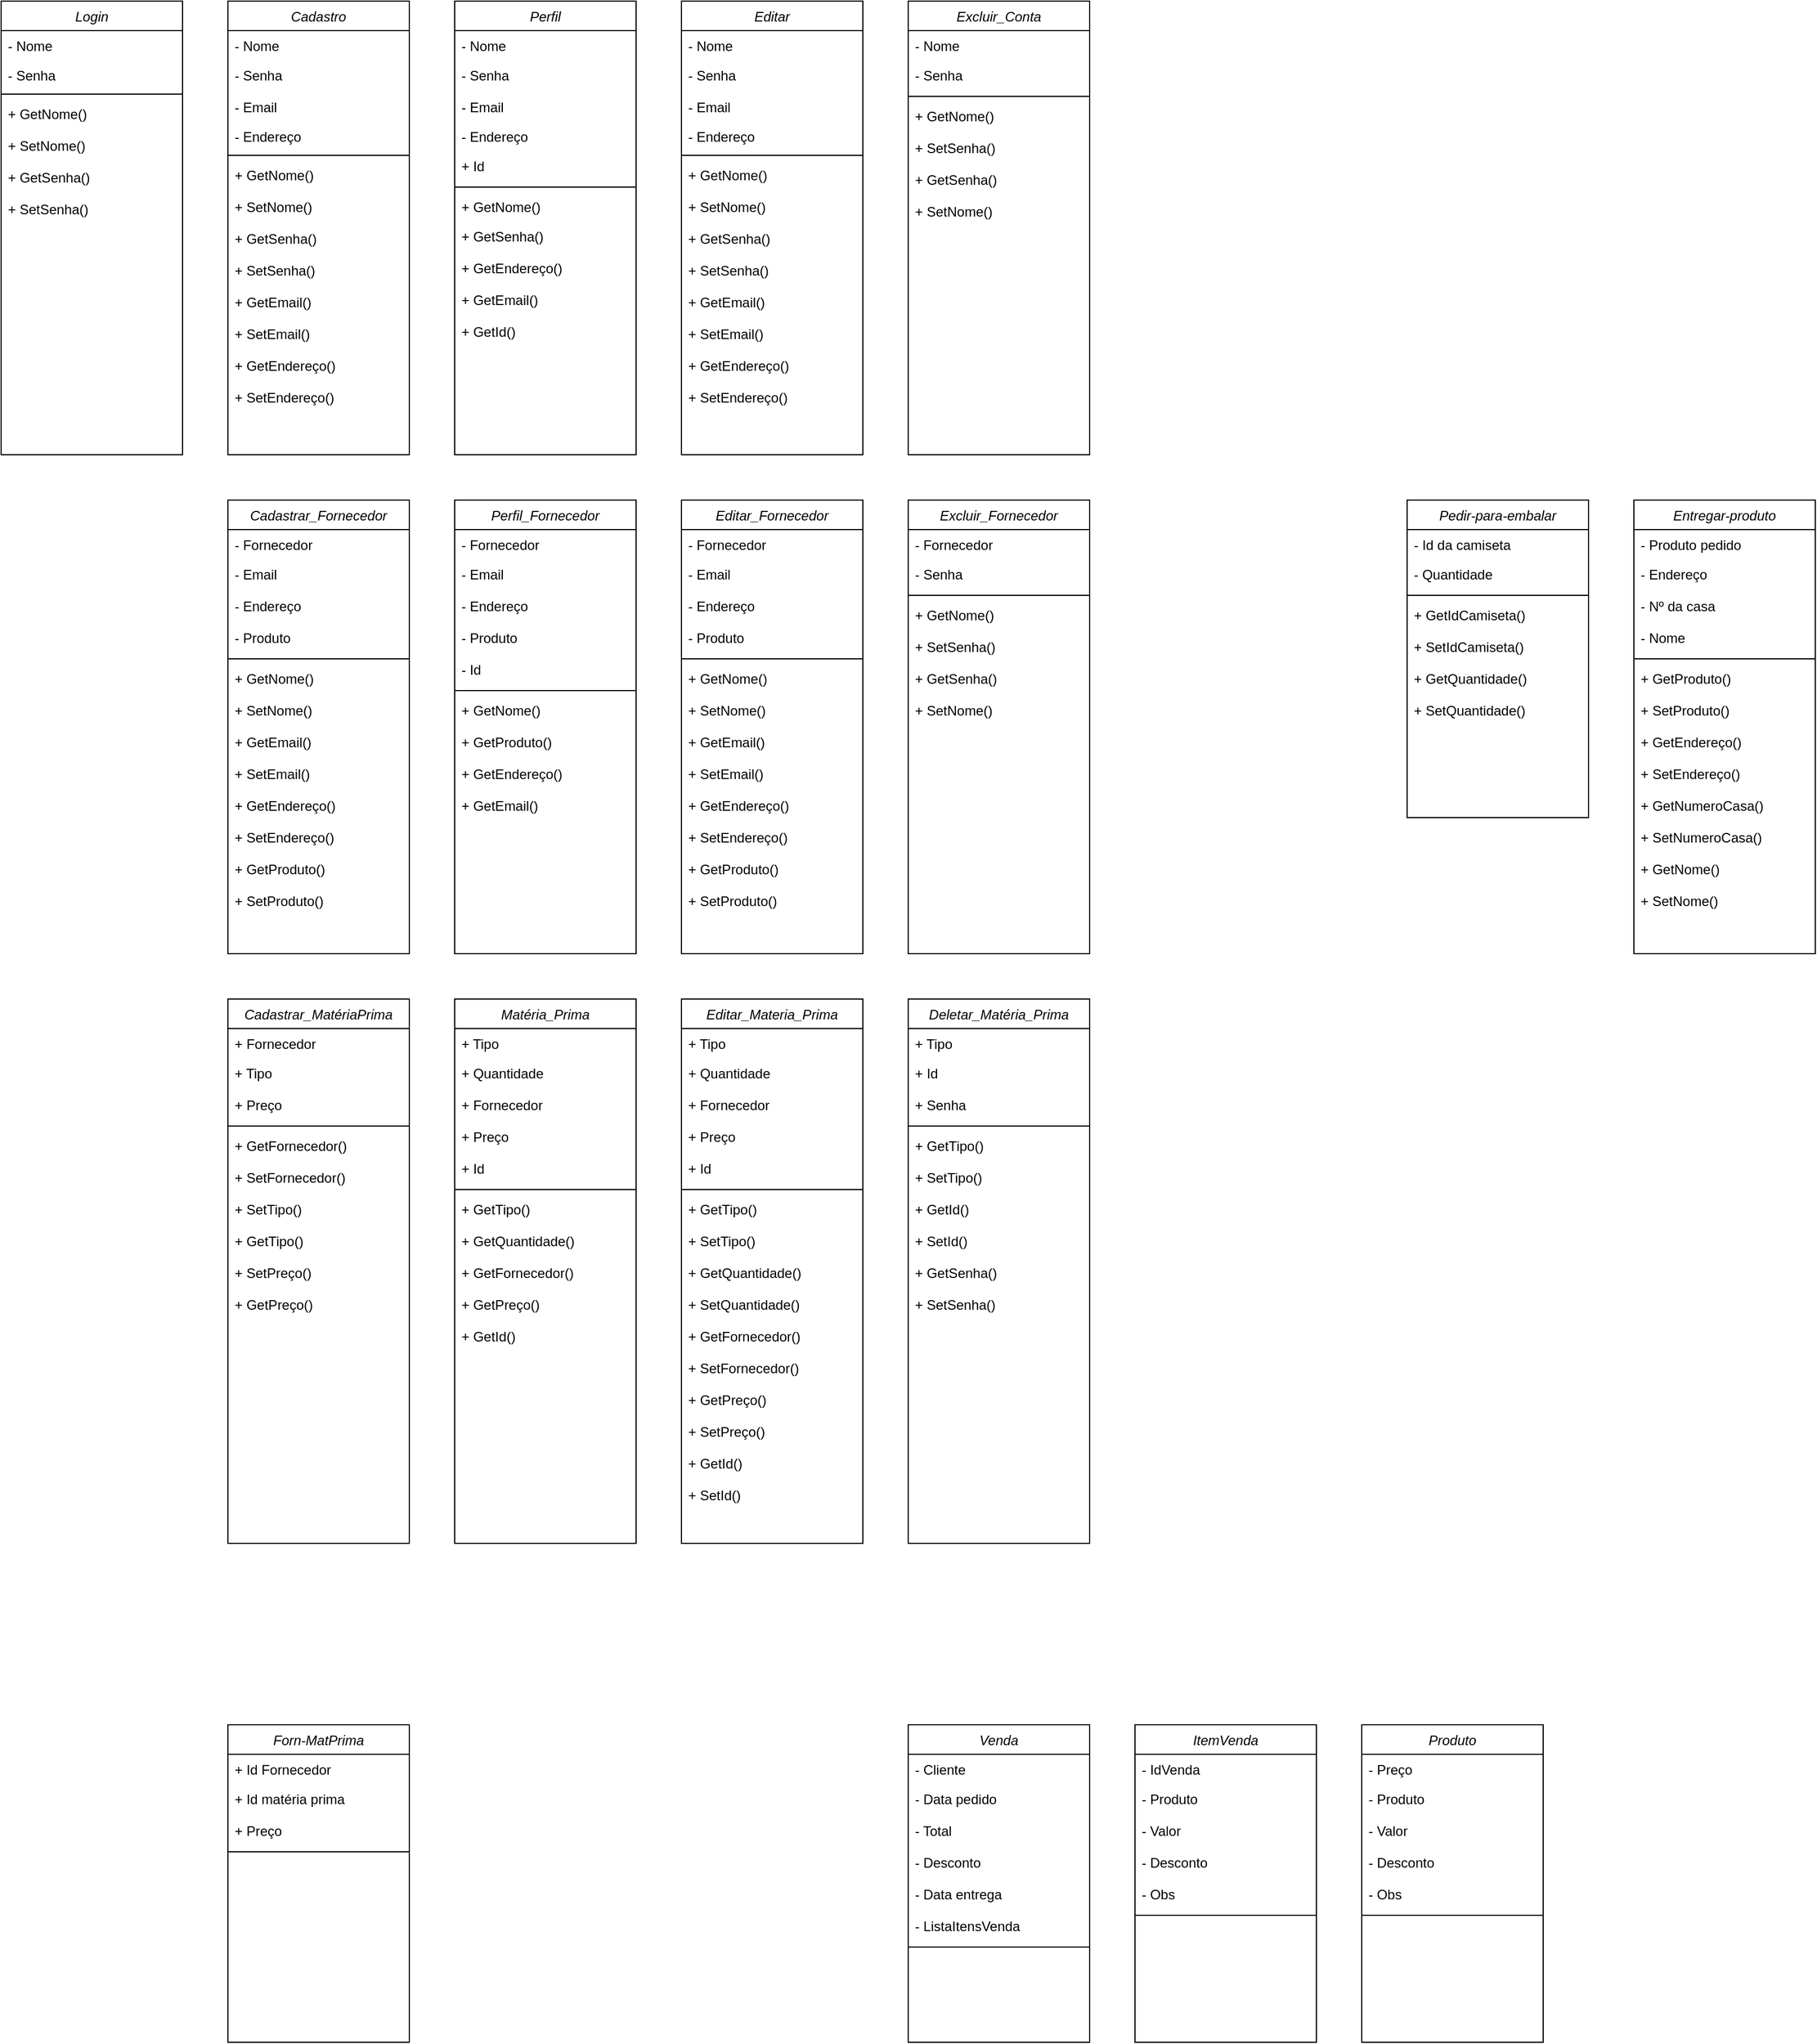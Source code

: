 <mxfile version="24.5.5" type="device">
  <diagram id="C5RBs43oDa-KdzZeNtuy" name="Page-1">
    <mxGraphModel dx="1195" dy="1043" grid="1" gridSize="10" guides="1" tooltips="1" connect="1" arrows="1" fold="1" page="0" pageScale="1" pageWidth="827" pageHeight="1169" math="0" shadow="0">
      <root>
        <mxCell id="WIyWlLk6GJQsqaUBKTNV-0" />
        <mxCell id="WIyWlLk6GJQsqaUBKTNV-1" parent="WIyWlLk6GJQsqaUBKTNV-0" />
        <mxCell id="zkfFHV4jXpPFQw0GAbJ--0" value="Login" style="swimlane;fontStyle=2;align=center;verticalAlign=top;childLayout=stackLayout;horizontal=1;startSize=26;horizontalStack=0;resizeParent=1;resizeLast=0;collapsible=1;marginBottom=0;rounded=0;shadow=0;strokeWidth=1;" parent="WIyWlLk6GJQsqaUBKTNV-1" vertex="1">
          <mxGeometry x="120" y="-160" width="160" height="400" as="geometry">
            <mxRectangle x="230" y="140" width="160" height="26" as="alternateBounds" />
          </mxGeometry>
        </mxCell>
        <mxCell id="zkfFHV4jXpPFQw0GAbJ--1" value="- Nome" style="text;align=left;verticalAlign=top;spacingLeft=4;spacingRight=4;overflow=hidden;rotatable=0;points=[[0,0.5],[1,0.5]];portConstraint=eastwest;" parent="zkfFHV4jXpPFQw0GAbJ--0" vertex="1">
          <mxGeometry y="26" width="160" height="26" as="geometry" />
        </mxCell>
        <mxCell id="zkfFHV4jXpPFQw0GAbJ--2" value="- Senha" style="text;align=left;verticalAlign=top;spacingLeft=4;spacingRight=4;overflow=hidden;rotatable=0;points=[[0,0.5],[1,0.5]];portConstraint=eastwest;rounded=0;shadow=0;html=0;" parent="zkfFHV4jXpPFQw0GAbJ--0" vertex="1">
          <mxGeometry y="52" width="160" height="26" as="geometry" />
        </mxCell>
        <mxCell id="zkfFHV4jXpPFQw0GAbJ--4" value="" style="line;html=1;strokeWidth=1;align=left;verticalAlign=middle;spacingTop=-1;spacingLeft=3;spacingRight=3;rotatable=0;labelPosition=right;points=[];portConstraint=eastwest;" parent="zkfFHV4jXpPFQw0GAbJ--0" vertex="1">
          <mxGeometry y="78" width="160" height="8" as="geometry" />
        </mxCell>
        <mxCell id="zkfFHV4jXpPFQw0GAbJ--5" value="+ GetNome()" style="text;align=left;verticalAlign=top;spacingLeft=4;spacingRight=4;overflow=hidden;rotatable=0;points=[[0,0.5],[1,0.5]];portConstraint=eastwest;" parent="zkfFHV4jXpPFQw0GAbJ--0" vertex="1">
          <mxGeometry y="86" width="160" height="28" as="geometry" />
        </mxCell>
        <mxCell id="ZfEZaMyyZTdQ5GHoEm53-1" value="+ SetNome()" style="text;align=left;verticalAlign=top;spacingLeft=4;spacingRight=4;overflow=hidden;rotatable=0;points=[[0,0.5],[1,0.5]];portConstraint=eastwest;" parent="zkfFHV4jXpPFQw0GAbJ--0" vertex="1">
          <mxGeometry y="114" width="160" height="28" as="geometry" />
        </mxCell>
        <mxCell id="CIjrvrAggUkyu27ejpaP-0" value="+ GetSenha()" style="text;align=left;verticalAlign=top;spacingLeft=4;spacingRight=4;overflow=hidden;rotatable=0;points=[[0,0.5],[1,0.5]];portConstraint=eastwest;" vertex="1" parent="zkfFHV4jXpPFQw0GAbJ--0">
          <mxGeometry y="142" width="160" height="28" as="geometry" />
        </mxCell>
        <mxCell id="CIjrvrAggUkyu27ejpaP-1" value="+ SetSenha()" style="text;align=left;verticalAlign=top;spacingLeft=4;spacingRight=4;overflow=hidden;rotatable=0;points=[[0,0.5],[1,0.5]];portConstraint=eastwest;" vertex="1" parent="zkfFHV4jXpPFQw0GAbJ--0">
          <mxGeometry y="170" width="160" height="28" as="geometry" />
        </mxCell>
        <mxCell id="ZfEZaMyyZTdQ5GHoEm53-2" value="Cadastro" style="swimlane;fontStyle=2;align=center;verticalAlign=top;childLayout=stackLayout;horizontal=1;startSize=26;horizontalStack=0;resizeParent=1;resizeLast=0;collapsible=1;marginBottom=0;rounded=0;shadow=0;strokeWidth=1;" parent="WIyWlLk6GJQsqaUBKTNV-1" vertex="1">
          <mxGeometry x="320" y="-160" width="160" height="400" as="geometry">
            <mxRectangle x="230" y="140" width="160" height="26" as="alternateBounds" />
          </mxGeometry>
        </mxCell>
        <mxCell id="ZfEZaMyyZTdQ5GHoEm53-3" value="- Nome" style="text;align=left;verticalAlign=top;spacingLeft=4;spacingRight=4;overflow=hidden;rotatable=0;points=[[0,0.5],[1,0.5]];portConstraint=eastwest;" parent="ZfEZaMyyZTdQ5GHoEm53-2" vertex="1">
          <mxGeometry y="26" width="160" height="26" as="geometry" />
        </mxCell>
        <mxCell id="ZfEZaMyyZTdQ5GHoEm53-7" value="- Senha" style="text;align=left;verticalAlign=top;spacingLeft=4;spacingRight=4;overflow=hidden;rotatable=0;points=[[0,0.5],[1,0.5]];portConstraint=eastwest;" parent="ZfEZaMyyZTdQ5GHoEm53-2" vertex="1">
          <mxGeometry y="52" width="160" height="28" as="geometry" />
        </mxCell>
        <mxCell id="ZfEZaMyyZTdQ5GHoEm53-4" value="- Email" style="text;align=left;verticalAlign=top;spacingLeft=4;spacingRight=4;overflow=hidden;rotatable=0;points=[[0,0.5],[1,0.5]];portConstraint=eastwest;rounded=0;shadow=0;html=0;" parent="ZfEZaMyyZTdQ5GHoEm53-2" vertex="1">
          <mxGeometry y="80" width="160" height="26" as="geometry" />
        </mxCell>
        <mxCell id="CIjrvrAggUkyu27ejpaP-47" value="- Endereço" style="text;align=left;verticalAlign=top;spacingLeft=4;spacingRight=4;overflow=hidden;rotatable=0;points=[[0,0.5],[1,0.5]];portConstraint=eastwest;rounded=0;shadow=0;html=0;" vertex="1" parent="ZfEZaMyyZTdQ5GHoEm53-2">
          <mxGeometry y="106" width="160" height="26" as="geometry" />
        </mxCell>
        <mxCell id="ZfEZaMyyZTdQ5GHoEm53-6" value="" style="line;html=1;strokeWidth=1;align=left;verticalAlign=middle;spacingTop=-1;spacingLeft=3;spacingRight=3;rotatable=0;labelPosition=right;points=[];portConstraint=eastwest;" parent="ZfEZaMyyZTdQ5GHoEm53-2" vertex="1">
          <mxGeometry y="132" width="160" height="8" as="geometry" />
        </mxCell>
        <mxCell id="CIjrvrAggUkyu27ejpaP-31" value="+ GetNome()" style="text;align=left;verticalAlign=top;spacingLeft=4;spacingRight=4;overflow=hidden;rotatable=0;points=[[0,0.5],[1,0.5]];portConstraint=eastwest;" vertex="1" parent="ZfEZaMyyZTdQ5GHoEm53-2">
          <mxGeometry y="140" width="160" height="28" as="geometry" />
        </mxCell>
        <mxCell id="CIjrvrAggUkyu27ejpaP-32" value="+ SetNome()" style="text;align=left;verticalAlign=top;spacingLeft=4;spacingRight=4;overflow=hidden;rotatable=0;points=[[0,0.5],[1,0.5]];portConstraint=eastwest;" vertex="1" parent="ZfEZaMyyZTdQ5GHoEm53-2">
          <mxGeometry y="168" width="160" height="28" as="geometry" />
        </mxCell>
        <mxCell id="CIjrvrAggUkyu27ejpaP-29" value="+ GetSenha()" style="text;align=left;verticalAlign=top;spacingLeft=4;spacingRight=4;overflow=hidden;rotatable=0;points=[[0,0.5],[1,0.5]];portConstraint=eastwest;" vertex="1" parent="ZfEZaMyyZTdQ5GHoEm53-2">
          <mxGeometry y="196" width="160" height="28" as="geometry" />
        </mxCell>
        <mxCell id="CIjrvrAggUkyu27ejpaP-30" value="+ SetSenha()" style="text;align=left;verticalAlign=top;spacingLeft=4;spacingRight=4;overflow=hidden;rotatable=0;points=[[0,0.5],[1,0.5]];portConstraint=eastwest;" vertex="1" parent="ZfEZaMyyZTdQ5GHoEm53-2">
          <mxGeometry y="224" width="160" height="28" as="geometry" />
        </mxCell>
        <mxCell id="CIjrvrAggUkyu27ejpaP-33" value="+ GetEmail()" style="text;align=left;verticalAlign=top;spacingLeft=4;spacingRight=4;overflow=hidden;rotatable=0;points=[[0,0.5],[1,0.5]];portConstraint=eastwest;" vertex="1" parent="ZfEZaMyyZTdQ5GHoEm53-2">
          <mxGeometry y="252" width="160" height="28" as="geometry" />
        </mxCell>
        <mxCell id="CIjrvrAggUkyu27ejpaP-34" value="+ SetEmail()" style="text;align=left;verticalAlign=top;spacingLeft=4;spacingRight=4;overflow=hidden;rotatable=0;points=[[0,0.5],[1,0.5]];portConstraint=eastwest;" vertex="1" parent="ZfEZaMyyZTdQ5GHoEm53-2">
          <mxGeometry y="280" width="160" height="28" as="geometry" />
        </mxCell>
        <mxCell id="CIjrvrAggUkyu27ejpaP-27" value="+ GetEndereço()" style="text;align=left;verticalAlign=top;spacingLeft=4;spacingRight=4;overflow=hidden;rotatable=0;points=[[0,0.5],[1,0.5]];portConstraint=eastwest;" vertex="1" parent="ZfEZaMyyZTdQ5GHoEm53-2">
          <mxGeometry y="308" width="160" height="28" as="geometry" />
        </mxCell>
        <mxCell id="CIjrvrAggUkyu27ejpaP-28" value="+ SetEndereço()" style="text;align=left;verticalAlign=top;spacingLeft=4;spacingRight=4;overflow=hidden;rotatable=0;points=[[0,0.5],[1,0.5]];portConstraint=eastwest;" vertex="1" parent="ZfEZaMyyZTdQ5GHoEm53-2">
          <mxGeometry y="336" width="160" height="28" as="geometry" />
        </mxCell>
        <mxCell id="ZfEZaMyyZTdQ5GHoEm53-11" value="Perfil" style="swimlane;fontStyle=2;align=center;verticalAlign=top;childLayout=stackLayout;horizontal=1;startSize=26;horizontalStack=0;resizeParent=1;resizeLast=0;collapsible=1;marginBottom=0;rounded=0;shadow=0;strokeWidth=1;" parent="WIyWlLk6GJQsqaUBKTNV-1" vertex="1">
          <mxGeometry x="520" y="-160" width="160" height="400" as="geometry">
            <mxRectangle x="230" y="140" width="160" height="26" as="alternateBounds" />
          </mxGeometry>
        </mxCell>
        <mxCell id="ZfEZaMyyZTdQ5GHoEm53-12" value="- Nome" style="text;align=left;verticalAlign=top;spacingLeft=4;spacingRight=4;overflow=hidden;rotatable=0;points=[[0,0.5],[1,0.5]];portConstraint=eastwest;" parent="ZfEZaMyyZTdQ5GHoEm53-11" vertex="1">
          <mxGeometry y="26" width="160" height="26" as="geometry" />
        </mxCell>
        <mxCell id="ZfEZaMyyZTdQ5GHoEm53-15" value="- Senha" style="text;align=left;verticalAlign=top;spacingLeft=4;spacingRight=4;overflow=hidden;rotatable=0;points=[[0,0.5],[1,0.5]];portConstraint=eastwest;" parent="ZfEZaMyyZTdQ5GHoEm53-11" vertex="1">
          <mxGeometry y="52" width="160" height="28" as="geometry" />
        </mxCell>
        <mxCell id="ZfEZaMyyZTdQ5GHoEm53-13" value="- Email" style="text;align=left;verticalAlign=top;spacingLeft=4;spacingRight=4;overflow=hidden;rotatable=0;points=[[0,0.5],[1,0.5]];portConstraint=eastwest;rounded=0;shadow=0;html=0;" parent="ZfEZaMyyZTdQ5GHoEm53-11" vertex="1">
          <mxGeometry y="80" width="160" height="26" as="geometry" />
        </mxCell>
        <mxCell id="ZfEZaMyyZTdQ5GHoEm53-14" value="- Endereço" style="text;align=left;verticalAlign=top;spacingLeft=4;spacingRight=4;overflow=hidden;rotatable=0;points=[[0,0.5],[1,0.5]];portConstraint=eastwest;rounded=0;shadow=0;html=0;" parent="ZfEZaMyyZTdQ5GHoEm53-11" vertex="1">
          <mxGeometry y="106" width="160" height="26" as="geometry" />
        </mxCell>
        <mxCell id="CIjrvrAggUkyu27ejpaP-117" value="+ Id" style="text;align=left;verticalAlign=top;spacingLeft=4;spacingRight=4;overflow=hidden;rotatable=0;points=[[0,0.5],[1,0.5]];portConstraint=eastwest;" vertex="1" parent="ZfEZaMyyZTdQ5GHoEm53-11">
          <mxGeometry y="132" width="160" height="28" as="geometry" />
        </mxCell>
        <mxCell id="ZfEZaMyyZTdQ5GHoEm53-17" value="" style="line;html=1;strokeWidth=1;align=left;verticalAlign=middle;spacingTop=-1;spacingLeft=3;spacingRight=3;rotatable=0;labelPosition=right;points=[];portConstraint=eastwest;" parent="ZfEZaMyyZTdQ5GHoEm53-11" vertex="1">
          <mxGeometry y="160" width="160" height="8" as="geometry" />
        </mxCell>
        <mxCell id="CIjrvrAggUkyu27ejpaP-39" value="+ GetNome()" style="text;align=left;verticalAlign=top;spacingLeft=4;spacingRight=4;overflow=hidden;rotatable=0;points=[[0,0.5],[1,0.5]];portConstraint=eastwest;" vertex="1" parent="ZfEZaMyyZTdQ5GHoEm53-11">
          <mxGeometry y="168" width="160" height="26" as="geometry" />
        </mxCell>
        <mxCell id="CIjrvrAggUkyu27ejpaP-41" value="+ GetSenha()" style="text;align=left;verticalAlign=top;spacingLeft=4;spacingRight=4;overflow=hidden;rotatable=0;points=[[0,0.5],[1,0.5]];portConstraint=eastwest;" vertex="1" parent="ZfEZaMyyZTdQ5GHoEm53-11">
          <mxGeometry y="194" width="160" height="28" as="geometry" />
        </mxCell>
        <mxCell id="CIjrvrAggUkyu27ejpaP-45" value="+ GetEndereço()" style="text;align=left;verticalAlign=top;spacingLeft=4;spacingRight=4;overflow=hidden;rotatable=0;points=[[0,0.5],[1,0.5]];portConstraint=eastwest;" vertex="1" parent="ZfEZaMyyZTdQ5GHoEm53-11">
          <mxGeometry y="222" width="160" height="28" as="geometry" />
        </mxCell>
        <mxCell id="CIjrvrAggUkyu27ejpaP-43" value="+ GetEmail()" style="text;align=left;verticalAlign=top;spacingLeft=4;spacingRight=4;overflow=hidden;rotatable=0;points=[[0,0.5],[1,0.5]];portConstraint=eastwest;" vertex="1" parent="ZfEZaMyyZTdQ5GHoEm53-11">
          <mxGeometry y="250" width="160" height="28" as="geometry" />
        </mxCell>
        <mxCell id="CIjrvrAggUkyu27ejpaP-118" value="+ GetId()" style="text;align=left;verticalAlign=top;spacingLeft=4;spacingRight=4;overflow=hidden;rotatable=0;points=[[0,0.5],[1,0.5]];portConstraint=eastwest;" vertex="1" parent="ZfEZaMyyZTdQ5GHoEm53-11">
          <mxGeometry y="278" width="160" height="26" as="geometry" />
        </mxCell>
        <mxCell id="ZfEZaMyyZTdQ5GHoEm53-29" value="Pedir-para-embalar" style="swimlane;fontStyle=2;align=center;verticalAlign=top;childLayout=stackLayout;horizontal=1;startSize=26;horizontalStack=0;resizeParent=1;resizeLast=0;collapsible=1;marginBottom=0;rounded=0;shadow=0;strokeWidth=1;" parent="WIyWlLk6GJQsqaUBKTNV-1" vertex="1">
          <mxGeometry x="1360" y="280" width="160" height="280" as="geometry">
            <mxRectangle x="230" y="140" width="160" height="26" as="alternateBounds" />
          </mxGeometry>
        </mxCell>
        <mxCell id="ZfEZaMyyZTdQ5GHoEm53-30" value="- Id da camiseta" style="text;align=left;verticalAlign=top;spacingLeft=4;spacingRight=4;overflow=hidden;rotatable=0;points=[[0,0.5],[1,0.5]];portConstraint=eastwest;" parent="ZfEZaMyyZTdQ5GHoEm53-29" vertex="1">
          <mxGeometry y="26" width="160" height="26" as="geometry" />
        </mxCell>
        <mxCell id="ZfEZaMyyZTdQ5GHoEm53-31" value="- Quantidade" style="text;align=left;verticalAlign=top;spacingLeft=4;spacingRight=4;overflow=hidden;rotatable=0;points=[[0,0.5],[1,0.5]];portConstraint=eastwest;" parent="ZfEZaMyyZTdQ5GHoEm53-29" vertex="1">
          <mxGeometry y="52" width="160" height="28" as="geometry" />
        </mxCell>
        <mxCell id="ZfEZaMyyZTdQ5GHoEm53-32" value="" style="line;html=1;strokeWidth=1;align=left;verticalAlign=middle;spacingTop=-1;spacingLeft=3;spacingRight=3;rotatable=0;labelPosition=right;points=[];portConstraint=eastwest;" parent="ZfEZaMyyZTdQ5GHoEm53-29" vertex="1">
          <mxGeometry y="80" width="160" height="8" as="geometry" />
        </mxCell>
        <mxCell id="ZfEZaMyyZTdQ5GHoEm53-33" value="+ GetIdCamiseta()" style="text;align=left;verticalAlign=top;spacingLeft=4;spacingRight=4;overflow=hidden;rotatable=0;points=[[0,0.5],[1,0.5]];portConstraint=eastwest;" parent="ZfEZaMyyZTdQ5GHoEm53-29" vertex="1">
          <mxGeometry y="88" width="160" height="28" as="geometry" />
        </mxCell>
        <mxCell id="CIjrvrAggUkyu27ejpaP-68" value="+ SetIdCamiseta()" style="text;align=left;verticalAlign=top;spacingLeft=4;spacingRight=4;overflow=hidden;rotatable=0;points=[[0,0.5],[1,0.5]];portConstraint=eastwest;" vertex="1" parent="ZfEZaMyyZTdQ5GHoEm53-29">
          <mxGeometry y="116" width="160" height="28" as="geometry" />
        </mxCell>
        <mxCell id="ZfEZaMyyZTdQ5GHoEm53-34" value="+ GetQuantidade()" style="text;align=left;verticalAlign=top;spacingLeft=4;spacingRight=4;overflow=hidden;rotatable=0;points=[[0,0.5],[1,0.5]];portConstraint=eastwest;" parent="ZfEZaMyyZTdQ5GHoEm53-29" vertex="1">
          <mxGeometry y="144" width="160" height="28" as="geometry" />
        </mxCell>
        <mxCell id="CIjrvrAggUkyu27ejpaP-69" value="+ SetQuantidade()" style="text;align=left;verticalAlign=top;spacingLeft=4;spacingRight=4;overflow=hidden;rotatable=0;points=[[0,0.5],[1,0.5]];portConstraint=eastwest;" vertex="1" parent="ZfEZaMyyZTdQ5GHoEm53-29">
          <mxGeometry y="172" width="160" height="28" as="geometry" />
        </mxCell>
        <mxCell id="ZfEZaMyyZTdQ5GHoEm53-35" value="Entregar-produto" style="swimlane;fontStyle=2;align=center;verticalAlign=top;childLayout=stackLayout;horizontal=1;startSize=26;horizontalStack=0;resizeParent=1;resizeLast=0;collapsible=1;marginBottom=0;rounded=0;shadow=0;strokeWidth=1;" parent="WIyWlLk6GJQsqaUBKTNV-1" vertex="1">
          <mxGeometry x="1560" y="280" width="160" height="400" as="geometry">
            <mxRectangle x="230" y="140" width="160" height="26" as="alternateBounds" />
          </mxGeometry>
        </mxCell>
        <mxCell id="ZfEZaMyyZTdQ5GHoEm53-36" value="- Produto pedido" style="text;align=left;verticalAlign=top;spacingLeft=4;spacingRight=4;overflow=hidden;rotatable=0;points=[[0,0.5],[1,0.5]];portConstraint=eastwest;" parent="ZfEZaMyyZTdQ5GHoEm53-35" vertex="1">
          <mxGeometry y="26" width="160" height="26" as="geometry" />
        </mxCell>
        <mxCell id="ZfEZaMyyZTdQ5GHoEm53-37" value="- Endereço" style="text;align=left;verticalAlign=top;spacingLeft=4;spacingRight=4;overflow=hidden;rotatable=0;points=[[0,0.5],[1,0.5]];portConstraint=eastwest;" parent="ZfEZaMyyZTdQ5GHoEm53-35" vertex="1">
          <mxGeometry y="52" width="160" height="28" as="geometry" />
        </mxCell>
        <mxCell id="ZfEZaMyyZTdQ5GHoEm53-39" value="- Nº da casa" style="text;align=left;verticalAlign=top;spacingLeft=4;spacingRight=4;overflow=hidden;rotatable=0;points=[[0,0.5],[1,0.5]];portConstraint=eastwest;" parent="ZfEZaMyyZTdQ5GHoEm53-35" vertex="1">
          <mxGeometry y="80" width="160" height="28" as="geometry" />
        </mxCell>
        <mxCell id="ZfEZaMyyZTdQ5GHoEm53-40" value="- Nome" style="text;align=left;verticalAlign=top;spacingLeft=4;spacingRight=4;overflow=hidden;rotatable=0;points=[[0,0.5],[1,0.5]];portConstraint=eastwest;" parent="ZfEZaMyyZTdQ5GHoEm53-35" vertex="1">
          <mxGeometry y="108" width="160" height="28" as="geometry" />
        </mxCell>
        <mxCell id="ZfEZaMyyZTdQ5GHoEm53-38" value="" style="line;html=1;strokeWidth=1;align=left;verticalAlign=middle;spacingTop=-1;spacingLeft=3;spacingRight=3;rotatable=0;labelPosition=right;points=[];portConstraint=eastwest;" parent="ZfEZaMyyZTdQ5GHoEm53-35" vertex="1">
          <mxGeometry y="136" width="160" height="8" as="geometry" />
        </mxCell>
        <mxCell id="CIjrvrAggUkyu27ejpaP-72" value="+ GetProduto()" style="text;align=left;verticalAlign=top;spacingLeft=4;spacingRight=4;overflow=hidden;rotatable=0;points=[[0,0.5],[1,0.5]];portConstraint=eastwest;" vertex="1" parent="ZfEZaMyyZTdQ5GHoEm53-35">
          <mxGeometry y="144" width="160" height="28" as="geometry" />
        </mxCell>
        <mxCell id="CIjrvrAggUkyu27ejpaP-73" value="+ SetProduto()" style="text;align=left;verticalAlign=top;spacingLeft=4;spacingRight=4;overflow=hidden;rotatable=0;points=[[0,0.5],[1,0.5]];portConstraint=eastwest;" vertex="1" parent="ZfEZaMyyZTdQ5GHoEm53-35">
          <mxGeometry y="172" width="160" height="28" as="geometry" />
        </mxCell>
        <mxCell id="CIjrvrAggUkyu27ejpaP-70" value="+ GetEndereço()" style="text;align=left;verticalAlign=top;spacingLeft=4;spacingRight=4;overflow=hidden;rotatable=0;points=[[0,0.5],[1,0.5]];portConstraint=eastwest;" vertex="1" parent="ZfEZaMyyZTdQ5GHoEm53-35">
          <mxGeometry y="200" width="160" height="28" as="geometry" />
        </mxCell>
        <mxCell id="CIjrvrAggUkyu27ejpaP-71" value="+ SetEndereço()" style="text;align=left;verticalAlign=top;spacingLeft=4;spacingRight=4;overflow=hidden;rotatable=0;points=[[0,0.5],[1,0.5]];portConstraint=eastwest;" vertex="1" parent="ZfEZaMyyZTdQ5GHoEm53-35">
          <mxGeometry y="228" width="160" height="28" as="geometry" />
        </mxCell>
        <mxCell id="CIjrvrAggUkyu27ejpaP-74" value="+ GetNumeroCasa()" style="text;align=left;verticalAlign=top;spacingLeft=4;spacingRight=4;overflow=hidden;rotatable=0;points=[[0,0.5],[1,0.5]];portConstraint=eastwest;" vertex="1" parent="ZfEZaMyyZTdQ5GHoEm53-35">
          <mxGeometry y="256" width="160" height="28" as="geometry" />
        </mxCell>
        <mxCell id="CIjrvrAggUkyu27ejpaP-75" value="+ SetNumeroCasa()" style="text;align=left;verticalAlign=top;spacingLeft=4;spacingRight=4;overflow=hidden;rotatable=0;points=[[0,0.5],[1,0.5]];portConstraint=eastwest;" vertex="1" parent="ZfEZaMyyZTdQ5GHoEm53-35">
          <mxGeometry y="284" width="160" height="28" as="geometry" />
        </mxCell>
        <mxCell id="CIjrvrAggUkyu27ejpaP-76" value="+ GetNome()" style="text;align=left;verticalAlign=top;spacingLeft=4;spacingRight=4;overflow=hidden;rotatable=0;points=[[0,0.5],[1,0.5]];portConstraint=eastwest;" vertex="1" parent="ZfEZaMyyZTdQ5GHoEm53-35">
          <mxGeometry y="312" width="160" height="28" as="geometry" />
        </mxCell>
        <mxCell id="CIjrvrAggUkyu27ejpaP-77" value="+ SetNome()" style="text;align=left;verticalAlign=top;spacingLeft=4;spacingRight=4;overflow=hidden;rotatable=0;points=[[0,0.5],[1,0.5]];portConstraint=eastwest;" vertex="1" parent="ZfEZaMyyZTdQ5GHoEm53-35">
          <mxGeometry y="340" width="160" height="28" as="geometry" />
        </mxCell>
        <mxCell id="ZfEZaMyyZTdQ5GHoEm53-43" value="Forn-MatPrima" style="swimlane;fontStyle=2;align=center;verticalAlign=top;childLayout=stackLayout;horizontal=1;startSize=26;horizontalStack=0;resizeParent=1;resizeLast=0;collapsible=1;marginBottom=0;rounded=0;shadow=0;strokeWidth=1;" parent="WIyWlLk6GJQsqaUBKTNV-1" vertex="1">
          <mxGeometry x="320" y="1360" width="160" height="280" as="geometry">
            <mxRectangle x="230" y="140" width="160" height="26" as="alternateBounds" />
          </mxGeometry>
        </mxCell>
        <mxCell id="ZfEZaMyyZTdQ5GHoEm53-44" value="+ Id Fornecedor" style="text;align=left;verticalAlign=top;spacingLeft=4;spacingRight=4;overflow=hidden;rotatable=0;points=[[0,0.5],[1,0.5]];portConstraint=eastwest;" parent="ZfEZaMyyZTdQ5GHoEm53-43" vertex="1">
          <mxGeometry y="26" width="160" height="26" as="geometry" />
        </mxCell>
        <mxCell id="ZfEZaMyyZTdQ5GHoEm53-45" value="+ Id matéria prima" style="text;align=left;verticalAlign=top;spacingLeft=4;spacingRight=4;overflow=hidden;rotatable=0;points=[[0,0.5],[1,0.5]];portConstraint=eastwest;" parent="ZfEZaMyyZTdQ5GHoEm53-43" vertex="1">
          <mxGeometry y="52" width="160" height="28" as="geometry" />
        </mxCell>
        <mxCell id="ZfEZaMyyZTdQ5GHoEm53-49" value="+ Preço" style="text;align=left;verticalAlign=top;spacingLeft=4;spacingRight=4;overflow=hidden;rotatable=0;points=[[0,0.5],[1,0.5]];portConstraint=eastwest;" parent="ZfEZaMyyZTdQ5GHoEm53-43" vertex="1">
          <mxGeometry y="80" width="160" height="28" as="geometry" />
        </mxCell>
        <mxCell id="ZfEZaMyyZTdQ5GHoEm53-48" value="" style="line;html=1;strokeWidth=1;align=left;verticalAlign=middle;spacingTop=-1;spacingLeft=3;spacingRight=3;rotatable=0;labelPosition=right;points=[];portConstraint=eastwest;" parent="ZfEZaMyyZTdQ5GHoEm53-43" vertex="1">
          <mxGeometry y="108" width="160" height="8" as="geometry" />
        </mxCell>
        <mxCell id="ZfEZaMyyZTdQ5GHoEm53-51" value="Cadastrar_Fornecedor" style="swimlane;fontStyle=2;align=center;verticalAlign=top;childLayout=stackLayout;horizontal=1;startSize=26;horizontalStack=0;resizeParent=1;resizeLast=0;collapsible=1;marginBottom=0;rounded=0;shadow=0;strokeWidth=1;" parent="WIyWlLk6GJQsqaUBKTNV-1" vertex="1">
          <mxGeometry x="320" y="280" width="160" height="400" as="geometry">
            <mxRectangle x="230" y="140" width="160" height="26" as="alternateBounds" />
          </mxGeometry>
        </mxCell>
        <mxCell id="ZfEZaMyyZTdQ5GHoEm53-52" value="- Fornecedor" style="text;align=left;verticalAlign=top;spacingLeft=4;spacingRight=4;overflow=hidden;rotatable=0;points=[[0,0.5],[1,0.5]];portConstraint=eastwest;" parent="ZfEZaMyyZTdQ5GHoEm53-51" vertex="1">
          <mxGeometry y="26" width="160" height="26" as="geometry" />
        </mxCell>
        <mxCell id="ZfEZaMyyZTdQ5GHoEm53-53" value="- Email" style="text;align=left;verticalAlign=top;spacingLeft=4;spacingRight=4;overflow=hidden;rotatable=0;points=[[0,0.5],[1,0.5]];portConstraint=eastwest;" parent="ZfEZaMyyZTdQ5GHoEm53-51" vertex="1">
          <mxGeometry y="52" width="160" height="28" as="geometry" />
        </mxCell>
        <mxCell id="ZfEZaMyyZTdQ5GHoEm53-54" value="- Endereço" style="text;align=left;verticalAlign=top;spacingLeft=4;spacingRight=4;overflow=hidden;rotatable=0;points=[[0,0.5],[1,0.5]];portConstraint=eastwest;" parent="ZfEZaMyyZTdQ5GHoEm53-51" vertex="1">
          <mxGeometry y="80" width="160" height="28" as="geometry" />
        </mxCell>
        <mxCell id="ZfEZaMyyZTdQ5GHoEm53-56" value="- Produto" style="text;align=left;verticalAlign=top;spacingLeft=4;spacingRight=4;overflow=hidden;rotatable=0;points=[[0,0.5],[1,0.5]];portConstraint=eastwest;" parent="ZfEZaMyyZTdQ5GHoEm53-51" vertex="1">
          <mxGeometry y="108" width="160" height="28" as="geometry" />
        </mxCell>
        <mxCell id="ZfEZaMyyZTdQ5GHoEm53-55" value="" style="line;html=1;strokeWidth=1;align=left;verticalAlign=middle;spacingTop=-1;spacingLeft=3;spacingRight=3;rotatable=0;labelPosition=right;points=[];portConstraint=eastwest;" parent="ZfEZaMyyZTdQ5GHoEm53-51" vertex="1">
          <mxGeometry y="136" width="160" height="8" as="geometry" />
        </mxCell>
        <mxCell id="CIjrvrAggUkyu27ejpaP-78" value="+ GetNome()" style="text;align=left;verticalAlign=top;spacingLeft=4;spacingRight=4;overflow=hidden;rotatable=0;points=[[0,0.5],[1,0.5]];portConstraint=eastwest;" vertex="1" parent="ZfEZaMyyZTdQ5GHoEm53-51">
          <mxGeometry y="144" width="160" height="28" as="geometry" />
        </mxCell>
        <mxCell id="CIjrvrAggUkyu27ejpaP-79" value="+ SetNome()" style="text;align=left;verticalAlign=top;spacingLeft=4;spacingRight=4;overflow=hidden;rotatable=0;points=[[0,0.5],[1,0.5]];portConstraint=eastwest;" vertex="1" parent="ZfEZaMyyZTdQ5GHoEm53-51">
          <mxGeometry y="172" width="160" height="28" as="geometry" />
        </mxCell>
        <mxCell id="CIjrvrAggUkyu27ejpaP-80" value="+ GetEmail()" style="text;align=left;verticalAlign=top;spacingLeft=4;spacingRight=4;overflow=hidden;rotatable=0;points=[[0,0.5],[1,0.5]];portConstraint=eastwest;" vertex="1" parent="ZfEZaMyyZTdQ5GHoEm53-51">
          <mxGeometry y="200" width="160" height="28" as="geometry" />
        </mxCell>
        <mxCell id="CIjrvrAggUkyu27ejpaP-81" value="+ SetEmail()" style="text;align=left;verticalAlign=top;spacingLeft=4;spacingRight=4;overflow=hidden;rotatable=0;points=[[0,0.5],[1,0.5]];portConstraint=eastwest;" vertex="1" parent="ZfEZaMyyZTdQ5GHoEm53-51">
          <mxGeometry y="228" width="160" height="28" as="geometry" />
        </mxCell>
        <mxCell id="CIjrvrAggUkyu27ejpaP-82" value="+ GetEndereço()" style="text;align=left;verticalAlign=top;spacingLeft=4;spacingRight=4;overflow=hidden;rotatable=0;points=[[0,0.5],[1,0.5]];portConstraint=eastwest;" vertex="1" parent="ZfEZaMyyZTdQ5GHoEm53-51">
          <mxGeometry y="256" width="160" height="28" as="geometry" />
        </mxCell>
        <mxCell id="CIjrvrAggUkyu27ejpaP-83" value="+ SetEndereço()" style="text;align=left;verticalAlign=top;spacingLeft=4;spacingRight=4;overflow=hidden;rotatable=0;points=[[0,0.5],[1,0.5]];portConstraint=eastwest;" vertex="1" parent="ZfEZaMyyZTdQ5GHoEm53-51">
          <mxGeometry y="284" width="160" height="28" as="geometry" />
        </mxCell>
        <mxCell id="CIjrvrAggUkyu27ejpaP-84" value="+ GetProduto()" style="text;align=left;verticalAlign=top;spacingLeft=4;spacingRight=4;overflow=hidden;rotatable=0;points=[[0,0.5],[1,0.5]];portConstraint=eastwest;" vertex="1" parent="ZfEZaMyyZTdQ5GHoEm53-51">
          <mxGeometry y="312" width="160" height="28" as="geometry" />
        </mxCell>
        <mxCell id="CIjrvrAggUkyu27ejpaP-85" value="+ SetProduto()" style="text;align=left;verticalAlign=top;spacingLeft=4;spacingRight=4;overflow=hidden;rotatable=0;points=[[0,0.5],[1,0.5]];portConstraint=eastwest;" vertex="1" parent="ZfEZaMyyZTdQ5GHoEm53-51">
          <mxGeometry y="340" width="160" height="28" as="geometry" />
        </mxCell>
        <mxCell id="ZfEZaMyyZTdQ5GHoEm53-60" value="Perfil_Fornecedor" style="swimlane;fontStyle=2;align=center;verticalAlign=top;childLayout=stackLayout;horizontal=1;startSize=26;horizontalStack=0;resizeParent=1;resizeLast=0;collapsible=1;marginBottom=0;rounded=0;shadow=0;strokeWidth=1;" parent="WIyWlLk6GJQsqaUBKTNV-1" vertex="1">
          <mxGeometry x="520" y="280" width="160" height="400" as="geometry">
            <mxRectangle x="230" y="140" width="160" height="26" as="alternateBounds" />
          </mxGeometry>
        </mxCell>
        <mxCell id="ZfEZaMyyZTdQ5GHoEm53-61" value="- Fornecedor" style="text;align=left;verticalAlign=top;spacingLeft=4;spacingRight=4;overflow=hidden;rotatable=0;points=[[0,0.5],[1,0.5]];portConstraint=eastwest;" parent="ZfEZaMyyZTdQ5GHoEm53-60" vertex="1">
          <mxGeometry y="26" width="160" height="26" as="geometry" />
        </mxCell>
        <mxCell id="ZfEZaMyyZTdQ5GHoEm53-62" value="- Email" style="text;align=left;verticalAlign=top;spacingLeft=4;spacingRight=4;overflow=hidden;rotatable=0;points=[[0,0.5],[1,0.5]];portConstraint=eastwest;" parent="ZfEZaMyyZTdQ5GHoEm53-60" vertex="1">
          <mxGeometry y="52" width="160" height="28" as="geometry" />
        </mxCell>
        <mxCell id="ZfEZaMyyZTdQ5GHoEm53-63" value="- Endereço" style="text;align=left;verticalAlign=top;spacingLeft=4;spacingRight=4;overflow=hidden;rotatable=0;points=[[0,0.5],[1,0.5]];portConstraint=eastwest;" parent="ZfEZaMyyZTdQ5GHoEm53-60" vertex="1">
          <mxGeometry y="80" width="160" height="28" as="geometry" />
        </mxCell>
        <mxCell id="ZfEZaMyyZTdQ5GHoEm53-64" value="- Produto" style="text;align=left;verticalAlign=top;spacingLeft=4;spacingRight=4;overflow=hidden;rotatable=0;points=[[0,0.5],[1,0.5]];portConstraint=eastwest;" parent="ZfEZaMyyZTdQ5GHoEm53-60" vertex="1">
          <mxGeometry y="108" width="160" height="28" as="geometry" />
        </mxCell>
        <mxCell id="CIjrvrAggUkyu27ejpaP-116" value="- Id" style="text;align=left;verticalAlign=top;spacingLeft=4;spacingRight=4;overflow=hidden;rotatable=0;points=[[0,0.5],[1,0.5]];portConstraint=eastwest;" vertex="1" parent="ZfEZaMyyZTdQ5GHoEm53-60">
          <mxGeometry y="136" width="160" height="28" as="geometry" />
        </mxCell>
        <mxCell id="ZfEZaMyyZTdQ5GHoEm53-66" value="" style="line;html=1;strokeWidth=1;align=left;verticalAlign=middle;spacingTop=-1;spacingLeft=3;spacingRight=3;rotatable=0;labelPosition=right;points=[];portConstraint=eastwest;" parent="ZfEZaMyyZTdQ5GHoEm53-60" vertex="1">
          <mxGeometry y="164" width="160" height="8" as="geometry" />
        </mxCell>
        <mxCell id="CIjrvrAggUkyu27ejpaP-86" value="+ GetNome()" style="text;align=left;verticalAlign=top;spacingLeft=4;spacingRight=4;overflow=hidden;rotatable=0;points=[[0,0.5],[1,0.5]];portConstraint=eastwest;" vertex="1" parent="ZfEZaMyyZTdQ5GHoEm53-60">
          <mxGeometry y="172" width="160" height="28" as="geometry" />
        </mxCell>
        <mxCell id="CIjrvrAggUkyu27ejpaP-92" value="+ GetProduto()" style="text;align=left;verticalAlign=top;spacingLeft=4;spacingRight=4;overflow=hidden;rotatable=0;points=[[0,0.5],[1,0.5]];portConstraint=eastwest;" vertex="1" parent="ZfEZaMyyZTdQ5GHoEm53-60">
          <mxGeometry y="200" width="160" height="28" as="geometry" />
        </mxCell>
        <mxCell id="CIjrvrAggUkyu27ejpaP-90" value="+ GetEndereço()" style="text;align=left;verticalAlign=top;spacingLeft=4;spacingRight=4;overflow=hidden;rotatable=0;points=[[0,0.5],[1,0.5]];portConstraint=eastwest;" vertex="1" parent="ZfEZaMyyZTdQ5GHoEm53-60">
          <mxGeometry y="228" width="160" height="28" as="geometry" />
        </mxCell>
        <mxCell id="CIjrvrAggUkyu27ejpaP-88" value="+ GetEmail()" style="text;align=left;verticalAlign=top;spacingLeft=4;spacingRight=4;overflow=hidden;rotatable=0;points=[[0,0.5],[1,0.5]];portConstraint=eastwest;" vertex="1" parent="ZfEZaMyyZTdQ5GHoEm53-60">
          <mxGeometry y="256" width="160" height="28" as="geometry" />
        </mxCell>
        <mxCell id="ZfEZaMyyZTdQ5GHoEm53-69" value="Excluir_Fornecedor" style="swimlane;fontStyle=2;align=center;verticalAlign=top;childLayout=stackLayout;horizontal=1;startSize=26;horizontalStack=0;resizeParent=1;resizeLast=0;collapsible=1;marginBottom=0;rounded=0;shadow=0;strokeWidth=1;" parent="WIyWlLk6GJQsqaUBKTNV-1" vertex="1">
          <mxGeometry x="920" y="280" width="160" height="400" as="geometry">
            <mxRectangle x="230" y="140" width="160" height="26" as="alternateBounds" />
          </mxGeometry>
        </mxCell>
        <mxCell id="ZfEZaMyyZTdQ5GHoEm53-70" value="- Fornecedor" style="text;align=left;verticalAlign=top;spacingLeft=4;spacingRight=4;overflow=hidden;rotatable=0;points=[[0,0.5],[1,0.5]];portConstraint=eastwest;" parent="ZfEZaMyyZTdQ5GHoEm53-69" vertex="1">
          <mxGeometry y="26" width="160" height="26" as="geometry" />
        </mxCell>
        <mxCell id="ZfEZaMyyZTdQ5GHoEm53-71" value="- Senha" style="text;align=left;verticalAlign=top;spacingLeft=4;spacingRight=4;overflow=hidden;rotatable=0;points=[[0,0.5],[1,0.5]];portConstraint=eastwest;" parent="ZfEZaMyyZTdQ5GHoEm53-69" vertex="1">
          <mxGeometry y="52" width="160" height="28" as="geometry" />
        </mxCell>
        <mxCell id="ZfEZaMyyZTdQ5GHoEm53-75" value="" style="line;html=1;strokeWidth=1;align=left;verticalAlign=middle;spacingTop=-1;spacingLeft=3;spacingRight=3;rotatable=0;labelPosition=right;points=[];portConstraint=eastwest;" parent="ZfEZaMyyZTdQ5GHoEm53-69" vertex="1">
          <mxGeometry y="80" width="160" height="8" as="geometry" />
        </mxCell>
        <mxCell id="CIjrvrAggUkyu27ejpaP-108" value="+ GetNome()" style="text;align=left;verticalAlign=top;spacingLeft=4;spacingRight=4;overflow=hidden;rotatable=0;points=[[0,0.5],[1,0.5]];portConstraint=eastwest;" vertex="1" parent="ZfEZaMyyZTdQ5GHoEm53-69">
          <mxGeometry y="88" width="160" height="28" as="geometry" />
        </mxCell>
        <mxCell id="CIjrvrAggUkyu27ejpaP-109" value="+ SetSenha()" style="text;align=left;verticalAlign=top;spacingLeft=4;spacingRight=4;overflow=hidden;rotatable=0;points=[[0,0.5],[1,0.5]];portConstraint=eastwest;" vertex="1" parent="ZfEZaMyyZTdQ5GHoEm53-69">
          <mxGeometry y="116" width="160" height="28" as="geometry" />
        </mxCell>
        <mxCell id="CIjrvrAggUkyu27ejpaP-110" value="+ GetSenha()" style="text;align=left;verticalAlign=top;spacingLeft=4;spacingRight=4;overflow=hidden;rotatable=0;points=[[0,0.5],[1,0.5]];portConstraint=eastwest;" vertex="1" parent="ZfEZaMyyZTdQ5GHoEm53-69">
          <mxGeometry y="144" width="160" height="28" as="geometry" />
        </mxCell>
        <mxCell id="CIjrvrAggUkyu27ejpaP-111" value="+ SetNome()" style="text;align=left;verticalAlign=top;spacingLeft=4;spacingRight=4;overflow=hidden;rotatable=0;points=[[0,0.5],[1,0.5]];portConstraint=eastwest;" vertex="1" parent="ZfEZaMyyZTdQ5GHoEm53-69">
          <mxGeometry y="172" width="160" height="28" as="geometry" />
        </mxCell>
        <mxCell id="ZfEZaMyyZTdQ5GHoEm53-79" value="Cadastrar_MatériaPrima" style="swimlane;fontStyle=2;align=center;verticalAlign=top;childLayout=stackLayout;horizontal=1;startSize=26;horizontalStack=0;resizeParent=1;resizeLast=0;collapsible=1;marginBottom=0;rounded=0;shadow=0;strokeWidth=1;" parent="WIyWlLk6GJQsqaUBKTNV-1" vertex="1">
          <mxGeometry x="320" y="720" width="160" height="480" as="geometry">
            <mxRectangle x="230" y="140" width="160" height="26" as="alternateBounds" />
          </mxGeometry>
        </mxCell>
        <mxCell id="ZfEZaMyyZTdQ5GHoEm53-80" value="+ Fornecedor" style="text;align=left;verticalAlign=top;spacingLeft=4;spacingRight=4;overflow=hidden;rotatable=0;points=[[0,0.5],[1,0.5]];portConstraint=eastwest;" parent="ZfEZaMyyZTdQ5GHoEm53-79" vertex="1">
          <mxGeometry y="26" width="160" height="26" as="geometry" />
        </mxCell>
        <mxCell id="ZfEZaMyyZTdQ5GHoEm53-81" value="+ Tipo" style="text;align=left;verticalAlign=top;spacingLeft=4;spacingRight=4;overflow=hidden;rotatable=0;points=[[0,0.5],[1,0.5]];portConstraint=eastwest;" parent="ZfEZaMyyZTdQ5GHoEm53-79" vertex="1">
          <mxGeometry y="52" width="160" height="28" as="geometry" />
        </mxCell>
        <mxCell id="CIjrvrAggUkyu27ejpaP-144" value="+ Preço" style="text;align=left;verticalAlign=top;spacingLeft=4;spacingRight=4;overflow=hidden;rotatable=0;points=[[0,0.5],[1,0.5]];portConstraint=eastwest;" vertex="1" parent="ZfEZaMyyZTdQ5GHoEm53-79">
          <mxGeometry y="80" width="160" height="28" as="geometry" />
        </mxCell>
        <mxCell id="ZfEZaMyyZTdQ5GHoEm53-85" value="" style="line;html=1;strokeWidth=1;align=left;verticalAlign=middle;spacingTop=-1;spacingLeft=3;spacingRight=3;rotatable=0;labelPosition=right;points=[];portConstraint=eastwest;" parent="ZfEZaMyyZTdQ5GHoEm53-79" vertex="1">
          <mxGeometry y="108" width="160" height="8" as="geometry" />
        </mxCell>
        <mxCell id="CIjrvrAggUkyu27ejpaP-112" value="+ GetFornecedor()" style="text;align=left;verticalAlign=top;spacingLeft=4;spacingRight=4;overflow=hidden;rotatable=0;points=[[0,0.5],[1,0.5]];portConstraint=eastwest;" vertex="1" parent="ZfEZaMyyZTdQ5GHoEm53-79">
          <mxGeometry y="116" width="160" height="28" as="geometry" />
        </mxCell>
        <mxCell id="CIjrvrAggUkyu27ejpaP-113" value="+ SetFornecedor()" style="text;align=left;verticalAlign=top;spacingLeft=4;spacingRight=4;overflow=hidden;rotatable=0;points=[[0,0.5],[1,0.5]];portConstraint=eastwest;" vertex="1" parent="ZfEZaMyyZTdQ5GHoEm53-79">
          <mxGeometry y="144" width="160" height="28" as="geometry" />
        </mxCell>
        <mxCell id="CIjrvrAggUkyu27ejpaP-115" value="+ SetTipo()" style="text;align=left;verticalAlign=top;spacingLeft=4;spacingRight=4;overflow=hidden;rotatable=0;points=[[0,0.5],[1,0.5]];portConstraint=eastwest;" vertex="1" parent="ZfEZaMyyZTdQ5GHoEm53-79">
          <mxGeometry y="172" width="160" height="28" as="geometry" />
        </mxCell>
        <mxCell id="CIjrvrAggUkyu27ejpaP-114" value="+ GetTipo()" style="text;align=left;verticalAlign=top;spacingLeft=4;spacingRight=4;overflow=hidden;rotatable=0;points=[[0,0.5],[1,0.5]];portConstraint=eastwest;" vertex="1" parent="ZfEZaMyyZTdQ5GHoEm53-79">
          <mxGeometry y="200" width="160" height="28" as="geometry" />
        </mxCell>
        <mxCell id="CIjrvrAggUkyu27ejpaP-145" value="+ SetPreço()" style="text;align=left;verticalAlign=top;spacingLeft=4;spacingRight=4;overflow=hidden;rotatable=0;points=[[0,0.5],[1,0.5]];portConstraint=eastwest;" vertex="1" parent="ZfEZaMyyZTdQ5GHoEm53-79">
          <mxGeometry y="228" width="160" height="28" as="geometry" />
        </mxCell>
        <mxCell id="CIjrvrAggUkyu27ejpaP-146" value="+ GetPreço()" style="text;align=left;verticalAlign=top;spacingLeft=4;spacingRight=4;overflow=hidden;rotatable=0;points=[[0,0.5],[1,0.5]];portConstraint=eastwest;" vertex="1" parent="ZfEZaMyyZTdQ5GHoEm53-79">
          <mxGeometry y="256" width="160" height="28" as="geometry" />
        </mxCell>
        <mxCell id="ZfEZaMyyZTdQ5GHoEm53-88" value="Matéria_Prima" style="swimlane;fontStyle=2;align=center;verticalAlign=top;childLayout=stackLayout;horizontal=1;startSize=26;horizontalStack=0;resizeParent=1;resizeLast=0;collapsible=1;marginBottom=0;rounded=0;shadow=0;strokeWidth=1;" parent="WIyWlLk6GJQsqaUBKTNV-1" vertex="1">
          <mxGeometry x="520" y="720" width="160" height="480" as="geometry">
            <mxRectangle x="230" y="140" width="160" height="26" as="alternateBounds" />
          </mxGeometry>
        </mxCell>
        <mxCell id="ZfEZaMyyZTdQ5GHoEm53-89" value="+ Tipo" style="text;align=left;verticalAlign=top;spacingLeft=4;spacingRight=4;overflow=hidden;rotatable=0;points=[[0,0.5],[1,0.5]];portConstraint=eastwest;" parent="ZfEZaMyyZTdQ5GHoEm53-88" vertex="1">
          <mxGeometry y="26" width="160" height="26" as="geometry" />
        </mxCell>
        <mxCell id="ZfEZaMyyZTdQ5GHoEm53-90" value="+ Quantidade" style="text;align=left;verticalAlign=top;spacingLeft=4;spacingRight=4;overflow=hidden;rotatable=0;points=[[0,0.5],[1,0.5]];portConstraint=eastwest;" parent="ZfEZaMyyZTdQ5GHoEm53-88" vertex="1">
          <mxGeometry y="52" width="160" height="28" as="geometry" />
        </mxCell>
        <mxCell id="ZfEZaMyyZTdQ5GHoEm53-93" value="+ Fornecedor" style="text;align=left;verticalAlign=top;spacingLeft=4;spacingRight=4;overflow=hidden;rotatable=0;points=[[0,0.5],[1,0.5]];portConstraint=eastwest;" parent="ZfEZaMyyZTdQ5GHoEm53-88" vertex="1">
          <mxGeometry y="80" width="160" height="28" as="geometry" />
        </mxCell>
        <mxCell id="ZfEZaMyyZTdQ5GHoEm53-94" value="+ Preço" style="text;align=left;verticalAlign=top;spacingLeft=4;spacingRight=4;overflow=hidden;rotatable=0;points=[[0,0.5],[1,0.5]];portConstraint=eastwest;" parent="ZfEZaMyyZTdQ5GHoEm53-88" vertex="1">
          <mxGeometry y="108" width="160" height="28" as="geometry" />
        </mxCell>
        <mxCell id="ZfEZaMyyZTdQ5GHoEm53-91" value="+ Id" style="text;align=left;verticalAlign=top;spacingLeft=4;spacingRight=4;overflow=hidden;rotatable=0;points=[[0,0.5],[1,0.5]];portConstraint=eastwest;" parent="ZfEZaMyyZTdQ5GHoEm53-88" vertex="1">
          <mxGeometry y="136" width="160" height="28" as="geometry" />
        </mxCell>
        <mxCell id="ZfEZaMyyZTdQ5GHoEm53-92" value="" style="line;html=1;strokeWidth=1;align=left;verticalAlign=middle;spacingTop=-1;spacingLeft=3;spacingRight=3;rotatable=0;labelPosition=right;points=[];portConstraint=eastwest;" parent="ZfEZaMyyZTdQ5GHoEm53-88" vertex="1">
          <mxGeometry y="164" width="160" height="8" as="geometry" />
        </mxCell>
        <mxCell id="CIjrvrAggUkyu27ejpaP-120" value="+ GetTipo()" style="text;align=left;verticalAlign=top;spacingLeft=4;spacingRight=4;overflow=hidden;rotatable=0;points=[[0,0.5],[1,0.5]];portConstraint=eastwest;" vertex="1" parent="ZfEZaMyyZTdQ5GHoEm53-88">
          <mxGeometry y="172" width="160" height="28" as="geometry" />
        </mxCell>
        <mxCell id="CIjrvrAggUkyu27ejpaP-121" value="+ GetQuantidade()" style="text;align=left;verticalAlign=top;spacingLeft=4;spacingRight=4;overflow=hidden;rotatable=0;points=[[0,0.5],[1,0.5]];portConstraint=eastwest;" vertex="1" parent="ZfEZaMyyZTdQ5GHoEm53-88">
          <mxGeometry y="200" width="160" height="28" as="geometry" />
        </mxCell>
        <mxCell id="ZfEZaMyyZTdQ5GHoEm53-96" value="+ GetFornecedor()" style="text;align=left;verticalAlign=top;spacingLeft=4;spacingRight=4;overflow=hidden;rotatable=0;points=[[0,0.5],[1,0.5]];portConstraint=eastwest;" parent="ZfEZaMyyZTdQ5GHoEm53-88" vertex="1">
          <mxGeometry y="228" width="160" height="28" as="geometry" />
        </mxCell>
        <mxCell id="CIjrvrAggUkyu27ejpaP-123" value="+ GetPreço()" style="text;align=left;verticalAlign=top;spacingLeft=4;spacingRight=4;overflow=hidden;rotatable=0;points=[[0,0.5],[1,0.5]];portConstraint=eastwest;" vertex="1" parent="ZfEZaMyyZTdQ5GHoEm53-88">
          <mxGeometry y="256" width="160" height="28" as="geometry" />
        </mxCell>
        <mxCell id="CIjrvrAggUkyu27ejpaP-125" value="+ GetId()" style="text;align=left;verticalAlign=top;spacingLeft=4;spacingRight=4;overflow=hidden;rotatable=0;points=[[0,0.5],[1,0.5]];portConstraint=eastwest;" vertex="1" parent="ZfEZaMyyZTdQ5GHoEm53-88">
          <mxGeometry y="284" width="160" height="28" as="geometry" />
        </mxCell>
        <mxCell id="ZfEZaMyyZTdQ5GHoEm53-98" value="Deletar_Matéria_Prima" style="swimlane;fontStyle=2;align=center;verticalAlign=top;childLayout=stackLayout;horizontal=1;startSize=26;horizontalStack=0;resizeParent=1;resizeLast=0;collapsible=1;marginBottom=0;rounded=0;shadow=0;strokeWidth=1;" parent="WIyWlLk6GJQsqaUBKTNV-1" vertex="1">
          <mxGeometry x="920" y="720" width="160" height="480" as="geometry">
            <mxRectangle x="230" y="140" width="160" height="26" as="alternateBounds" />
          </mxGeometry>
        </mxCell>
        <mxCell id="ZfEZaMyyZTdQ5GHoEm53-99" value="+ Tipo" style="text;align=left;verticalAlign=top;spacingLeft=4;spacingRight=4;overflow=hidden;rotatable=0;points=[[0,0.5],[1,0.5]];portConstraint=eastwest;" parent="ZfEZaMyyZTdQ5GHoEm53-98" vertex="1">
          <mxGeometry y="26" width="160" height="26" as="geometry" />
        </mxCell>
        <mxCell id="ZfEZaMyyZTdQ5GHoEm53-103" value="+ Id" style="text;align=left;verticalAlign=top;spacingLeft=4;spacingRight=4;overflow=hidden;rotatable=0;points=[[0,0.5],[1,0.5]];portConstraint=eastwest;" parent="ZfEZaMyyZTdQ5GHoEm53-98" vertex="1">
          <mxGeometry y="52" width="160" height="28" as="geometry" />
        </mxCell>
        <mxCell id="ZfEZaMyyZTdQ5GHoEm53-100" value="+ Senha" style="text;align=left;verticalAlign=top;spacingLeft=4;spacingRight=4;overflow=hidden;rotatable=0;points=[[0,0.5],[1,0.5]];portConstraint=eastwest;" parent="ZfEZaMyyZTdQ5GHoEm53-98" vertex="1">
          <mxGeometry y="80" width="160" height="28" as="geometry" />
        </mxCell>
        <mxCell id="ZfEZaMyyZTdQ5GHoEm53-104" value="" style="line;html=1;strokeWidth=1;align=left;verticalAlign=middle;spacingTop=-1;spacingLeft=3;spacingRight=3;rotatable=0;labelPosition=right;points=[];portConstraint=eastwest;" parent="ZfEZaMyyZTdQ5GHoEm53-98" vertex="1">
          <mxGeometry y="108" width="160" height="8" as="geometry" />
        </mxCell>
        <mxCell id="CIjrvrAggUkyu27ejpaP-147" value="+ GetTipo()" style="text;align=left;verticalAlign=top;spacingLeft=4;spacingRight=4;overflow=hidden;rotatable=0;points=[[0,0.5],[1,0.5]];portConstraint=eastwest;" vertex="1" parent="ZfEZaMyyZTdQ5GHoEm53-98">
          <mxGeometry y="116" width="160" height="28" as="geometry" />
        </mxCell>
        <mxCell id="CIjrvrAggUkyu27ejpaP-148" value="+ SetTipo()" style="text;align=left;verticalAlign=top;spacingLeft=4;spacingRight=4;overflow=hidden;rotatable=0;points=[[0,0.5],[1,0.5]];portConstraint=eastwest;" vertex="1" parent="ZfEZaMyyZTdQ5GHoEm53-98">
          <mxGeometry y="144" width="160" height="28" as="geometry" />
        </mxCell>
        <mxCell id="CIjrvrAggUkyu27ejpaP-149" value="+ GetId()" style="text;align=left;verticalAlign=top;spacingLeft=4;spacingRight=4;overflow=hidden;rotatable=0;points=[[0,0.5],[1,0.5]];portConstraint=eastwest;" vertex="1" parent="ZfEZaMyyZTdQ5GHoEm53-98">
          <mxGeometry y="172" width="160" height="28" as="geometry" />
        </mxCell>
        <mxCell id="CIjrvrAggUkyu27ejpaP-150" value="+ SetId()" style="text;align=left;verticalAlign=top;spacingLeft=4;spacingRight=4;overflow=hidden;rotatable=0;points=[[0,0.5],[1,0.5]];portConstraint=eastwest;" vertex="1" parent="ZfEZaMyyZTdQ5GHoEm53-98">
          <mxGeometry y="200" width="160" height="28" as="geometry" />
        </mxCell>
        <mxCell id="CIjrvrAggUkyu27ejpaP-151" value="+ GetSenha()" style="text;align=left;verticalAlign=top;spacingLeft=4;spacingRight=4;overflow=hidden;rotatable=0;points=[[0,0.5],[1,0.5]];portConstraint=eastwest;" vertex="1" parent="ZfEZaMyyZTdQ5GHoEm53-98">
          <mxGeometry y="228" width="160" height="28" as="geometry" />
        </mxCell>
        <mxCell id="CIjrvrAggUkyu27ejpaP-152" value="+ SetSenha()" style="text;align=left;verticalAlign=top;spacingLeft=4;spacingRight=4;overflow=hidden;rotatable=0;points=[[0,0.5],[1,0.5]];portConstraint=eastwest;" vertex="1" parent="ZfEZaMyyZTdQ5GHoEm53-98">
          <mxGeometry y="256" width="160" height="28" as="geometry" />
        </mxCell>
        <mxCell id="ZfEZaMyyZTdQ5GHoEm53-20" value="Excluir_Conta" style="swimlane;fontStyle=2;align=center;verticalAlign=top;childLayout=stackLayout;horizontal=1;startSize=26;horizontalStack=0;resizeParent=1;resizeLast=0;collapsible=1;marginBottom=0;rounded=0;shadow=0;strokeWidth=1;" parent="WIyWlLk6GJQsqaUBKTNV-1" vertex="1">
          <mxGeometry x="920" y="-160" width="160" height="400" as="geometry">
            <mxRectangle x="230" y="140" width="160" height="26" as="alternateBounds" />
          </mxGeometry>
        </mxCell>
        <mxCell id="ZfEZaMyyZTdQ5GHoEm53-21" value="- Nome" style="text;align=left;verticalAlign=top;spacingLeft=4;spacingRight=4;overflow=hidden;rotatable=0;points=[[0,0.5],[1,0.5]];portConstraint=eastwest;" parent="ZfEZaMyyZTdQ5GHoEm53-20" vertex="1">
          <mxGeometry y="26" width="160" height="26" as="geometry" />
        </mxCell>
        <mxCell id="ZfEZaMyyZTdQ5GHoEm53-24" value="- Senha" style="text;align=left;verticalAlign=top;spacingLeft=4;spacingRight=4;overflow=hidden;rotatable=0;points=[[0,0.5],[1,0.5]];portConstraint=eastwest;" parent="ZfEZaMyyZTdQ5GHoEm53-20" vertex="1">
          <mxGeometry y="52" width="160" height="28" as="geometry" />
        </mxCell>
        <mxCell id="ZfEZaMyyZTdQ5GHoEm53-25" value="" style="line;html=1;strokeWidth=1;align=left;verticalAlign=middle;spacingTop=-1;spacingLeft=3;spacingRight=3;rotatable=0;labelPosition=right;points=[];portConstraint=eastwest;" parent="ZfEZaMyyZTdQ5GHoEm53-20" vertex="1">
          <mxGeometry y="80" width="160" height="8" as="geometry" />
        </mxCell>
        <mxCell id="CIjrvrAggUkyu27ejpaP-64" value="+ GetNome()" style="text;align=left;verticalAlign=top;spacingLeft=4;spacingRight=4;overflow=hidden;rotatable=0;points=[[0,0.5],[1,0.5]];portConstraint=eastwest;" vertex="1" parent="ZfEZaMyyZTdQ5GHoEm53-20">
          <mxGeometry y="88" width="160" height="28" as="geometry" />
        </mxCell>
        <mxCell id="CIjrvrAggUkyu27ejpaP-67" value="+ SetSenha()" style="text;align=left;verticalAlign=top;spacingLeft=4;spacingRight=4;overflow=hidden;rotatable=0;points=[[0,0.5],[1,0.5]];portConstraint=eastwest;" vertex="1" parent="ZfEZaMyyZTdQ5GHoEm53-20">
          <mxGeometry y="116" width="160" height="28" as="geometry" />
        </mxCell>
        <mxCell id="CIjrvrAggUkyu27ejpaP-66" value="+ GetSenha()" style="text;align=left;verticalAlign=top;spacingLeft=4;spacingRight=4;overflow=hidden;rotatable=0;points=[[0,0.5],[1,0.5]];portConstraint=eastwest;" vertex="1" parent="ZfEZaMyyZTdQ5GHoEm53-20">
          <mxGeometry y="144" width="160" height="28" as="geometry" />
        </mxCell>
        <mxCell id="CIjrvrAggUkyu27ejpaP-65" value="+ SetNome()" style="text;align=left;verticalAlign=top;spacingLeft=4;spacingRight=4;overflow=hidden;rotatable=0;points=[[0,0.5],[1,0.5]];portConstraint=eastwest;" vertex="1" parent="ZfEZaMyyZTdQ5GHoEm53-20">
          <mxGeometry y="172" width="160" height="28" as="geometry" />
        </mxCell>
        <mxCell id="CIjrvrAggUkyu27ejpaP-4" value="Venda" style="swimlane;fontStyle=2;align=center;verticalAlign=top;childLayout=stackLayout;horizontal=1;startSize=26;horizontalStack=0;resizeParent=1;resizeLast=0;collapsible=1;marginBottom=0;rounded=0;shadow=0;strokeWidth=1;" vertex="1" parent="WIyWlLk6GJQsqaUBKTNV-1">
          <mxGeometry x="920" y="1360" width="160" height="280" as="geometry">
            <mxRectangle x="230" y="140" width="160" height="26" as="alternateBounds" />
          </mxGeometry>
        </mxCell>
        <mxCell id="CIjrvrAggUkyu27ejpaP-5" value="- Cliente" style="text;align=left;verticalAlign=top;spacingLeft=4;spacingRight=4;overflow=hidden;rotatable=0;points=[[0,0.5],[1,0.5]];portConstraint=eastwest;" vertex="1" parent="CIjrvrAggUkyu27ejpaP-4">
          <mxGeometry y="26" width="160" height="26" as="geometry" />
        </mxCell>
        <mxCell id="CIjrvrAggUkyu27ejpaP-6" value="- Data pedido" style="text;align=left;verticalAlign=top;spacingLeft=4;spacingRight=4;overflow=hidden;rotatable=0;points=[[0,0.5],[1,0.5]];portConstraint=eastwest;" vertex="1" parent="CIjrvrAggUkyu27ejpaP-4">
          <mxGeometry y="52" width="160" height="28" as="geometry" />
        </mxCell>
        <mxCell id="CIjrvrAggUkyu27ejpaP-7" value="- Total" style="text;align=left;verticalAlign=top;spacingLeft=4;spacingRight=4;overflow=hidden;rotatable=0;points=[[0,0.5],[1,0.5]];portConstraint=eastwest;" vertex="1" parent="CIjrvrAggUkyu27ejpaP-4">
          <mxGeometry y="80" width="160" height="28" as="geometry" />
        </mxCell>
        <mxCell id="CIjrvrAggUkyu27ejpaP-9" value="- Desconto" style="text;align=left;verticalAlign=top;spacingLeft=4;spacingRight=4;overflow=hidden;rotatable=0;points=[[0,0.5],[1,0.5]];portConstraint=eastwest;" vertex="1" parent="CIjrvrAggUkyu27ejpaP-4">
          <mxGeometry y="108" width="160" height="28" as="geometry" />
        </mxCell>
        <mxCell id="CIjrvrAggUkyu27ejpaP-10" value="- Data entrega" style="text;align=left;verticalAlign=top;spacingLeft=4;spacingRight=4;overflow=hidden;rotatable=0;points=[[0,0.5],[1,0.5]];portConstraint=eastwest;" vertex="1" parent="CIjrvrAggUkyu27ejpaP-4">
          <mxGeometry y="136" width="160" height="28" as="geometry" />
        </mxCell>
        <mxCell id="CIjrvrAggUkyu27ejpaP-11" value="- ListaItensVenda" style="text;align=left;verticalAlign=top;spacingLeft=4;spacingRight=4;overflow=hidden;rotatable=0;points=[[0,0.5],[1,0.5]];portConstraint=eastwest;" vertex="1" parent="CIjrvrAggUkyu27ejpaP-4">
          <mxGeometry y="164" width="160" height="28" as="geometry" />
        </mxCell>
        <mxCell id="CIjrvrAggUkyu27ejpaP-8" value="" style="line;html=1;strokeWidth=1;align=left;verticalAlign=middle;spacingTop=-1;spacingLeft=3;spacingRight=3;rotatable=0;labelPosition=right;points=[];portConstraint=eastwest;" vertex="1" parent="CIjrvrAggUkyu27ejpaP-4">
          <mxGeometry y="192" width="160" height="8" as="geometry" />
        </mxCell>
        <mxCell id="CIjrvrAggUkyu27ejpaP-12" value="ItemVenda" style="swimlane;fontStyle=2;align=center;verticalAlign=top;childLayout=stackLayout;horizontal=1;startSize=26;horizontalStack=0;resizeParent=1;resizeLast=0;collapsible=1;marginBottom=0;rounded=0;shadow=0;strokeWidth=1;" vertex="1" parent="WIyWlLk6GJQsqaUBKTNV-1">
          <mxGeometry x="1120" y="1360" width="160" height="280" as="geometry">
            <mxRectangle x="230" y="140" width="160" height="26" as="alternateBounds" />
          </mxGeometry>
        </mxCell>
        <mxCell id="CIjrvrAggUkyu27ejpaP-13" value="- IdVenda" style="text;align=left;verticalAlign=top;spacingLeft=4;spacingRight=4;overflow=hidden;rotatable=0;points=[[0,0.5],[1,0.5]];portConstraint=eastwest;" vertex="1" parent="CIjrvrAggUkyu27ejpaP-12">
          <mxGeometry y="26" width="160" height="26" as="geometry" />
        </mxCell>
        <mxCell id="CIjrvrAggUkyu27ejpaP-14" value="- Produto" style="text;align=left;verticalAlign=top;spacingLeft=4;spacingRight=4;overflow=hidden;rotatable=0;points=[[0,0.5],[1,0.5]];portConstraint=eastwest;" vertex="1" parent="CIjrvrAggUkyu27ejpaP-12">
          <mxGeometry y="52" width="160" height="28" as="geometry" />
        </mxCell>
        <mxCell id="CIjrvrAggUkyu27ejpaP-15" value="- Valor" style="text;align=left;verticalAlign=top;spacingLeft=4;spacingRight=4;overflow=hidden;rotatable=0;points=[[0,0.5],[1,0.5]];portConstraint=eastwest;" vertex="1" parent="CIjrvrAggUkyu27ejpaP-12">
          <mxGeometry y="80" width="160" height="28" as="geometry" />
        </mxCell>
        <mxCell id="CIjrvrAggUkyu27ejpaP-16" value="- Desconto" style="text;align=left;verticalAlign=top;spacingLeft=4;spacingRight=4;overflow=hidden;rotatable=0;points=[[0,0.5],[1,0.5]];portConstraint=eastwest;" vertex="1" parent="CIjrvrAggUkyu27ejpaP-12">
          <mxGeometry y="108" width="160" height="28" as="geometry" />
        </mxCell>
        <mxCell id="CIjrvrAggUkyu27ejpaP-17" value="- Obs" style="text;align=left;verticalAlign=top;spacingLeft=4;spacingRight=4;overflow=hidden;rotatable=0;points=[[0,0.5],[1,0.5]];portConstraint=eastwest;" vertex="1" parent="CIjrvrAggUkyu27ejpaP-12">
          <mxGeometry y="136" width="160" height="28" as="geometry" />
        </mxCell>
        <mxCell id="CIjrvrAggUkyu27ejpaP-19" value="" style="line;html=1;strokeWidth=1;align=left;verticalAlign=middle;spacingTop=-1;spacingLeft=3;spacingRight=3;rotatable=0;labelPosition=right;points=[];portConstraint=eastwest;" vertex="1" parent="CIjrvrAggUkyu27ejpaP-12">
          <mxGeometry y="164" width="160" height="8" as="geometry" />
        </mxCell>
        <mxCell id="CIjrvrAggUkyu27ejpaP-20" value="Produto" style="swimlane;fontStyle=2;align=center;verticalAlign=top;childLayout=stackLayout;horizontal=1;startSize=26;horizontalStack=0;resizeParent=1;resizeLast=0;collapsible=1;marginBottom=0;rounded=0;shadow=0;strokeWidth=1;" vertex="1" parent="WIyWlLk6GJQsqaUBKTNV-1">
          <mxGeometry x="1320" y="1360" width="160" height="280" as="geometry">
            <mxRectangle x="230" y="140" width="160" height="26" as="alternateBounds" />
          </mxGeometry>
        </mxCell>
        <mxCell id="CIjrvrAggUkyu27ejpaP-21" value="- Preço" style="text;align=left;verticalAlign=top;spacingLeft=4;spacingRight=4;overflow=hidden;rotatable=0;points=[[0,0.5],[1,0.5]];portConstraint=eastwest;" vertex="1" parent="CIjrvrAggUkyu27ejpaP-20">
          <mxGeometry y="26" width="160" height="26" as="geometry" />
        </mxCell>
        <mxCell id="CIjrvrAggUkyu27ejpaP-22" value="- Produto" style="text;align=left;verticalAlign=top;spacingLeft=4;spacingRight=4;overflow=hidden;rotatable=0;points=[[0,0.5],[1,0.5]];portConstraint=eastwest;" vertex="1" parent="CIjrvrAggUkyu27ejpaP-20">
          <mxGeometry y="52" width="160" height="28" as="geometry" />
        </mxCell>
        <mxCell id="CIjrvrAggUkyu27ejpaP-23" value="- Valor" style="text;align=left;verticalAlign=top;spacingLeft=4;spacingRight=4;overflow=hidden;rotatable=0;points=[[0,0.5],[1,0.5]];portConstraint=eastwest;" vertex="1" parent="CIjrvrAggUkyu27ejpaP-20">
          <mxGeometry y="80" width="160" height="28" as="geometry" />
        </mxCell>
        <mxCell id="CIjrvrAggUkyu27ejpaP-24" value="- Desconto" style="text;align=left;verticalAlign=top;spacingLeft=4;spacingRight=4;overflow=hidden;rotatable=0;points=[[0,0.5],[1,0.5]];portConstraint=eastwest;" vertex="1" parent="CIjrvrAggUkyu27ejpaP-20">
          <mxGeometry y="108" width="160" height="28" as="geometry" />
        </mxCell>
        <mxCell id="CIjrvrAggUkyu27ejpaP-25" value="- Obs" style="text;align=left;verticalAlign=top;spacingLeft=4;spacingRight=4;overflow=hidden;rotatable=0;points=[[0,0.5],[1,0.5]];portConstraint=eastwest;" vertex="1" parent="CIjrvrAggUkyu27ejpaP-20">
          <mxGeometry y="136" width="160" height="28" as="geometry" />
        </mxCell>
        <mxCell id="CIjrvrAggUkyu27ejpaP-26" value="" style="line;html=1;strokeWidth=1;align=left;verticalAlign=middle;spacingTop=-1;spacingLeft=3;spacingRight=3;rotatable=0;labelPosition=right;points=[];portConstraint=eastwest;" vertex="1" parent="CIjrvrAggUkyu27ejpaP-20">
          <mxGeometry y="164" width="160" height="8" as="geometry" />
        </mxCell>
        <mxCell id="CIjrvrAggUkyu27ejpaP-50" value="Editar" style="swimlane;fontStyle=2;align=center;verticalAlign=top;childLayout=stackLayout;horizontal=1;startSize=26;horizontalStack=0;resizeParent=1;resizeLast=0;collapsible=1;marginBottom=0;rounded=0;shadow=0;strokeWidth=1;" vertex="1" parent="WIyWlLk6GJQsqaUBKTNV-1">
          <mxGeometry x="720" y="-160" width="160" height="400" as="geometry">
            <mxRectangle x="230" y="140" width="160" height="26" as="alternateBounds" />
          </mxGeometry>
        </mxCell>
        <mxCell id="CIjrvrAggUkyu27ejpaP-51" value="- Nome" style="text;align=left;verticalAlign=top;spacingLeft=4;spacingRight=4;overflow=hidden;rotatable=0;points=[[0,0.5],[1,0.5]];portConstraint=eastwest;" vertex="1" parent="CIjrvrAggUkyu27ejpaP-50">
          <mxGeometry y="26" width="160" height="26" as="geometry" />
        </mxCell>
        <mxCell id="CIjrvrAggUkyu27ejpaP-52" value="- Senha" style="text;align=left;verticalAlign=top;spacingLeft=4;spacingRight=4;overflow=hidden;rotatable=0;points=[[0,0.5],[1,0.5]];portConstraint=eastwest;" vertex="1" parent="CIjrvrAggUkyu27ejpaP-50">
          <mxGeometry y="52" width="160" height="28" as="geometry" />
        </mxCell>
        <mxCell id="CIjrvrAggUkyu27ejpaP-53" value="- Email" style="text;align=left;verticalAlign=top;spacingLeft=4;spacingRight=4;overflow=hidden;rotatable=0;points=[[0,0.5],[1,0.5]];portConstraint=eastwest;rounded=0;shadow=0;html=0;" vertex="1" parent="CIjrvrAggUkyu27ejpaP-50">
          <mxGeometry y="80" width="160" height="26" as="geometry" />
        </mxCell>
        <mxCell id="CIjrvrAggUkyu27ejpaP-54" value="- Endereço" style="text;align=left;verticalAlign=top;spacingLeft=4;spacingRight=4;overflow=hidden;rotatable=0;points=[[0,0.5],[1,0.5]];portConstraint=eastwest;rounded=0;shadow=0;html=0;" vertex="1" parent="CIjrvrAggUkyu27ejpaP-50">
          <mxGeometry y="106" width="160" height="26" as="geometry" />
        </mxCell>
        <mxCell id="CIjrvrAggUkyu27ejpaP-55" value="" style="line;html=1;strokeWidth=1;align=left;verticalAlign=middle;spacingTop=-1;spacingLeft=3;spacingRight=3;rotatable=0;labelPosition=right;points=[];portConstraint=eastwest;" vertex="1" parent="CIjrvrAggUkyu27ejpaP-50">
          <mxGeometry y="132" width="160" height="8" as="geometry" />
        </mxCell>
        <mxCell id="CIjrvrAggUkyu27ejpaP-56" value="+ GetNome()" style="text;align=left;verticalAlign=top;spacingLeft=4;spacingRight=4;overflow=hidden;rotatable=0;points=[[0,0.5],[1,0.5]];portConstraint=eastwest;" vertex="1" parent="CIjrvrAggUkyu27ejpaP-50">
          <mxGeometry y="140" width="160" height="28" as="geometry" />
        </mxCell>
        <mxCell id="CIjrvrAggUkyu27ejpaP-57" value="+ SetNome()" style="text;align=left;verticalAlign=top;spacingLeft=4;spacingRight=4;overflow=hidden;rotatable=0;points=[[0,0.5],[1,0.5]];portConstraint=eastwest;" vertex="1" parent="CIjrvrAggUkyu27ejpaP-50">
          <mxGeometry y="168" width="160" height="28" as="geometry" />
        </mxCell>
        <mxCell id="CIjrvrAggUkyu27ejpaP-58" value="+ GetSenha()" style="text;align=left;verticalAlign=top;spacingLeft=4;spacingRight=4;overflow=hidden;rotatable=0;points=[[0,0.5],[1,0.5]];portConstraint=eastwest;" vertex="1" parent="CIjrvrAggUkyu27ejpaP-50">
          <mxGeometry y="196" width="160" height="28" as="geometry" />
        </mxCell>
        <mxCell id="CIjrvrAggUkyu27ejpaP-59" value="+ SetSenha()" style="text;align=left;verticalAlign=top;spacingLeft=4;spacingRight=4;overflow=hidden;rotatable=0;points=[[0,0.5],[1,0.5]];portConstraint=eastwest;" vertex="1" parent="CIjrvrAggUkyu27ejpaP-50">
          <mxGeometry y="224" width="160" height="28" as="geometry" />
        </mxCell>
        <mxCell id="CIjrvrAggUkyu27ejpaP-60" value="+ GetEmail()" style="text;align=left;verticalAlign=top;spacingLeft=4;spacingRight=4;overflow=hidden;rotatable=0;points=[[0,0.5],[1,0.5]];portConstraint=eastwest;" vertex="1" parent="CIjrvrAggUkyu27ejpaP-50">
          <mxGeometry y="252" width="160" height="28" as="geometry" />
        </mxCell>
        <mxCell id="CIjrvrAggUkyu27ejpaP-61" value="+ SetEmail()" style="text;align=left;verticalAlign=top;spacingLeft=4;spacingRight=4;overflow=hidden;rotatable=0;points=[[0,0.5],[1,0.5]];portConstraint=eastwest;" vertex="1" parent="CIjrvrAggUkyu27ejpaP-50">
          <mxGeometry y="280" width="160" height="28" as="geometry" />
        </mxCell>
        <mxCell id="CIjrvrAggUkyu27ejpaP-62" value="+ GetEndereço()" style="text;align=left;verticalAlign=top;spacingLeft=4;spacingRight=4;overflow=hidden;rotatable=0;points=[[0,0.5],[1,0.5]];portConstraint=eastwest;" vertex="1" parent="CIjrvrAggUkyu27ejpaP-50">
          <mxGeometry y="308" width="160" height="28" as="geometry" />
        </mxCell>
        <mxCell id="CIjrvrAggUkyu27ejpaP-63" value="+ SetEndereço()" style="text;align=left;verticalAlign=top;spacingLeft=4;spacingRight=4;overflow=hidden;rotatable=0;points=[[0,0.5],[1,0.5]];portConstraint=eastwest;" vertex="1" parent="CIjrvrAggUkyu27ejpaP-50">
          <mxGeometry y="336" width="160" height="28" as="geometry" />
        </mxCell>
        <mxCell id="CIjrvrAggUkyu27ejpaP-94" value="Editar_Fornecedor" style="swimlane;fontStyle=2;align=center;verticalAlign=top;childLayout=stackLayout;horizontal=1;startSize=26;horizontalStack=0;resizeParent=1;resizeLast=0;collapsible=1;marginBottom=0;rounded=0;shadow=0;strokeWidth=1;" vertex="1" parent="WIyWlLk6GJQsqaUBKTNV-1">
          <mxGeometry x="720" y="280" width="160" height="400" as="geometry">
            <mxRectangle x="230" y="140" width="160" height="26" as="alternateBounds" />
          </mxGeometry>
        </mxCell>
        <mxCell id="CIjrvrAggUkyu27ejpaP-95" value="- Fornecedor" style="text;align=left;verticalAlign=top;spacingLeft=4;spacingRight=4;overflow=hidden;rotatable=0;points=[[0,0.5],[1,0.5]];portConstraint=eastwest;" vertex="1" parent="CIjrvrAggUkyu27ejpaP-94">
          <mxGeometry y="26" width="160" height="26" as="geometry" />
        </mxCell>
        <mxCell id="CIjrvrAggUkyu27ejpaP-96" value="- Email" style="text;align=left;verticalAlign=top;spacingLeft=4;spacingRight=4;overflow=hidden;rotatable=0;points=[[0,0.5],[1,0.5]];portConstraint=eastwest;" vertex="1" parent="CIjrvrAggUkyu27ejpaP-94">
          <mxGeometry y="52" width="160" height="28" as="geometry" />
        </mxCell>
        <mxCell id="CIjrvrAggUkyu27ejpaP-97" value="- Endereço" style="text;align=left;verticalAlign=top;spacingLeft=4;spacingRight=4;overflow=hidden;rotatable=0;points=[[0,0.5],[1,0.5]];portConstraint=eastwest;" vertex="1" parent="CIjrvrAggUkyu27ejpaP-94">
          <mxGeometry y="80" width="160" height="28" as="geometry" />
        </mxCell>
        <mxCell id="CIjrvrAggUkyu27ejpaP-98" value="- Produto" style="text;align=left;verticalAlign=top;spacingLeft=4;spacingRight=4;overflow=hidden;rotatable=0;points=[[0,0.5],[1,0.5]];portConstraint=eastwest;" vertex="1" parent="CIjrvrAggUkyu27ejpaP-94">
          <mxGeometry y="108" width="160" height="28" as="geometry" />
        </mxCell>
        <mxCell id="CIjrvrAggUkyu27ejpaP-99" value="" style="line;html=1;strokeWidth=1;align=left;verticalAlign=middle;spacingTop=-1;spacingLeft=3;spacingRight=3;rotatable=0;labelPosition=right;points=[];portConstraint=eastwest;" vertex="1" parent="CIjrvrAggUkyu27ejpaP-94">
          <mxGeometry y="136" width="160" height="8" as="geometry" />
        </mxCell>
        <mxCell id="CIjrvrAggUkyu27ejpaP-100" value="+ GetNome()" style="text;align=left;verticalAlign=top;spacingLeft=4;spacingRight=4;overflow=hidden;rotatable=0;points=[[0,0.5],[1,0.5]];portConstraint=eastwest;" vertex="1" parent="CIjrvrAggUkyu27ejpaP-94">
          <mxGeometry y="144" width="160" height="28" as="geometry" />
        </mxCell>
        <mxCell id="CIjrvrAggUkyu27ejpaP-101" value="+ SetNome()" style="text;align=left;verticalAlign=top;spacingLeft=4;spacingRight=4;overflow=hidden;rotatable=0;points=[[0,0.5],[1,0.5]];portConstraint=eastwest;" vertex="1" parent="CIjrvrAggUkyu27ejpaP-94">
          <mxGeometry y="172" width="160" height="28" as="geometry" />
        </mxCell>
        <mxCell id="CIjrvrAggUkyu27ejpaP-102" value="+ GetEmail()" style="text;align=left;verticalAlign=top;spacingLeft=4;spacingRight=4;overflow=hidden;rotatable=0;points=[[0,0.5],[1,0.5]];portConstraint=eastwest;" vertex="1" parent="CIjrvrAggUkyu27ejpaP-94">
          <mxGeometry y="200" width="160" height="28" as="geometry" />
        </mxCell>
        <mxCell id="CIjrvrAggUkyu27ejpaP-103" value="+ SetEmail()" style="text;align=left;verticalAlign=top;spacingLeft=4;spacingRight=4;overflow=hidden;rotatable=0;points=[[0,0.5],[1,0.5]];portConstraint=eastwest;" vertex="1" parent="CIjrvrAggUkyu27ejpaP-94">
          <mxGeometry y="228" width="160" height="28" as="geometry" />
        </mxCell>
        <mxCell id="CIjrvrAggUkyu27ejpaP-104" value="+ GetEndereço()" style="text;align=left;verticalAlign=top;spacingLeft=4;spacingRight=4;overflow=hidden;rotatable=0;points=[[0,0.5],[1,0.5]];portConstraint=eastwest;" vertex="1" parent="CIjrvrAggUkyu27ejpaP-94">
          <mxGeometry y="256" width="160" height="28" as="geometry" />
        </mxCell>
        <mxCell id="CIjrvrAggUkyu27ejpaP-105" value="+ SetEndereço()" style="text;align=left;verticalAlign=top;spacingLeft=4;spacingRight=4;overflow=hidden;rotatable=0;points=[[0,0.5],[1,0.5]];portConstraint=eastwest;" vertex="1" parent="CIjrvrAggUkyu27ejpaP-94">
          <mxGeometry y="284" width="160" height="28" as="geometry" />
        </mxCell>
        <mxCell id="CIjrvrAggUkyu27ejpaP-106" value="+ GetProduto()" style="text;align=left;verticalAlign=top;spacingLeft=4;spacingRight=4;overflow=hidden;rotatable=0;points=[[0,0.5],[1,0.5]];portConstraint=eastwest;" vertex="1" parent="CIjrvrAggUkyu27ejpaP-94">
          <mxGeometry y="312" width="160" height="28" as="geometry" />
        </mxCell>
        <mxCell id="CIjrvrAggUkyu27ejpaP-107" value="+ SetProduto()" style="text;align=left;verticalAlign=top;spacingLeft=4;spacingRight=4;overflow=hidden;rotatable=0;points=[[0,0.5],[1,0.5]];portConstraint=eastwest;" vertex="1" parent="CIjrvrAggUkyu27ejpaP-94">
          <mxGeometry y="340" width="160" height="28" as="geometry" />
        </mxCell>
        <mxCell id="CIjrvrAggUkyu27ejpaP-127" value="Editar_Materia_Prima" style="swimlane;fontStyle=2;align=center;verticalAlign=top;childLayout=stackLayout;horizontal=1;startSize=26;horizontalStack=0;resizeParent=1;resizeLast=0;collapsible=1;marginBottom=0;rounded=0;shadow=0;strokeWidth=1;" vertex="1" parent="WIyWlLk6GJQsqaUBKTNV-1">
          <mxGeometry x="720" y="720" width="160" height="480" as="geometry">
            <mxRectangle x="230" y="140" width="160" height="26" as="alternateBounds" />
          </mxGeometry>
        </mxCell>
        <mxCell id="CIjrvrAggUkyu27ejpaP-128" value="+ Tipo" style="text;align=left;verticalAlign=top;spacingLeft=4;spacingRight=4;overflow=hidden;rotatable=0;points=[[0,0.5],[1,0.5]];portConstraint=eastwest;" vertex="1" parent="CIjrvrAggUkyu27ejpaP-127">
          <mxGeometry y="26" width="160" height="26" as="geometry" />
        </mxCell>
        <mxCell id="CIjrvrAggUkyu27ejpaP-129" value="+ Quantidade" style="text;align=left;verticalAlign=top;spacingLeft=4;spacingRight=4;overflow=hidden;rotatable=0;points=[[0,0.5],[1,0.5]];portConstraint=eastwest;" vertex="1" parent="CIjrvrAggUkyu27ejpaP-127">
          <mxGeometry y="52" width="160" height="28" as="geometry" />
        </mxCell>
        <mxCell id="CIjrvrAggUkyu27ejpaP-130" value="+ Fornecedor" style="text;align=left;verticalAlign=top;spacingLeft=4;spacingRight=4;overflow=hidden;rotatable=0;points=[[0,0.5],[1,0.5]];portConstraint=eastwest;" vertex="1" parent="CIjrvrAggUkyu27ejpaP-127">
          <mxGeometry y="80" width="160" height="28" as="geometry" />
        </mxCell>
        <mxCell id="CIjrvrAggUkyu27ejpaP-131" value="+ Preço" style="text;align=left;verticalAlign=top;spacingLeft=4;spacingRight=4;overflow=hidden;rotatable=0;points=[[0,0.5],[1,0.5]];portConstraint=eastwest;" vertex="1" parent="CIjrvrAggUkyu27ejpaP-127">
          <mxGeometry y="108" width="160" height="28" as="geometry" />
        </mxCell>
        <mxCell id="CIjrvrAggUkyu27ejpaP-132" value="+ Id" style="text;align=left;verticalAlign=top;spacingLeft=4;spacingRight=4;overflow=hidden;rotatable=0;points=[[0,0.5],[1,0.5]];portConstraint=eastwest;" vertex="1" parent="CIjrvrAggUkyu27ejpaP-127">
          <mxGeometry y="136" width="160" height="28" as="geometry" />
        </mxCell>
        <mxCell id="CIjrvrAggUkyu27ejpaP-133" value="" style="line;html=1;strokeWidth=1;align=left;verticalAlign=middle;spacingTop=-1;spacingLeft=3;spacingRight=3;rotatable=0;labelPosition=right;points=[];portConstraint=eastwest;" vertex="1" parent="CIjrvrAggUkyu27ejpaP-127">
          <mxGeometry y="164" width="160" height="8" as="geometry" />
        </mxCell>
        <mxCell id="CIjrvrAggUkyu27ejpaP-134" value="+ GetTipo()" style="text;align=left;verticalAlign=top;spacingLeft=4;spacingRight=4;overflow=hidden;rotatable=0;points=[[0,0.5],[1,0.5]];portConstraint=eastwest;" vertex="1" parent="CIjrvrAggUkyu27ejpaP-127">
          <mxGeometry y="172" width="160" height="28" as="geometry" />
        </mxCell>
        <mxCell id="CIjrvrAggUkyu27ejpaP-135" value="+ SetTipo()" style="text;align=left;verticalAlign=top;spacingLeft=4;spacingRight=4;overflow=hidden;rotatable=0;points=[[0,0.5],[1,0.5]];portConstraint=eastwest;" vertex="1" parent="CIjrvrAggUkyu27ejpaP-127">
          <mxGeometry y="200" width="160" height="28" as="geometry" />
        </mxCell>
        <mxCell id="CIjrvrAggUkyu27ejpaP-136" value="+ GetQuantidade()" style="text;align=left;verticalAlign=top;spacingLeft=4;spacingRight=4;overflow=hidden;rotatable=0;points=[[0,0.5],[1,0.5]];portConstraint=eastwest;" vertex="1" parent="CIjrvrAggUkyu27ejpaP-127">
          <mxGeometry y="228" width="160" height="28" as="geometry" />
        </mxCell>
        <mxCell id="CIjrvrAggUkyu27ejpaP-137" value="+ SetQuantidade()" style="text;align=left;verticalAlign=top;spacingLeft=4;spacingRight=4;overflow=hidden;rotatable=0;points=[[0,0.5],[1,0.5]];portConstraint=eastwest;" vertex="1" parent="CIjrvrAggUkyu27ejpaP-127">
          <mxGeometry y="256" width="160" height="28" as="geometry" />
        </mxCell>
        <mxCell id="CIjrvrAggUkyu27ejpaP-138" value="+ GetFornecedor()" style="text;align=left;verticalAlign=top;spacingLeft=4;spacingRight=4;overflow=hidden;rotatable=0;points=[[0,0.5],[1,0.5]];portConstraint=eastwest;" vertex="1" parent="CIjrvrAggUkyu27ejpaP-127">
          <mxGeometry y="284" width="160" height="28" as="geometry" />
        </mxCell>
        <mxCell id="CIjrvrAggUkyu27ejpaP-139" value="+ SetFornecedor()" style="text;align=left;verticalAlign=top;spacingLeft=4;spacingRight=4;overflow=hidden;rotatable=0;points=[[0,0.5],[1,0.5]];portConstraint=eastwest;" vertex="1" parent="CIjrvrAggUkyu27ejpaP-127">
          <mxGeometry y="312" width="160" height="28" as="geometry" />
        </mxCell>
        <mxCell id="CIjrvrAggUkyu27ejpaP-140" value="+ GetPreço()" style="text;align=left;verticalAlign=top;spacingLeft=4;spacingRight=4;overflow=hidden;rotatable=0;points=[[0,0.5],[1,0.5]];portConstraint=eastwest;" vertex="1" parent="CIjrvrAggUkyu27ejpaP-127">
          <mxGeometry y="340" width="160" height="28" as="geometry" />
        </mxCell>
        <mxCell id="CIjrvrAggUkyu27ejpaP-141" value="+ SetPreço()" style="text;align=left;verticalAlign=top;spacingLeft=4;spacingRight=4;overflow=hidden;rotatable=0;points=[[0,0.5],[1,0.5]];portConstraint=eastwest;" vertex="1" parent="CIjrvrAggUkyu27ejpaP-127">
          <mxGeometry y="368" width="160" height="28" as="geometry" />
        </mxCell>
        <mxCell id="CIjrvrAggUkyu27ejpaP-142" value="+ GetId()" style="text;align=left;verticalAlign=top;spacingLeft=4;spacingRight=4;overflow=hidden;rotatable=0;points=[[0,0.5],[1,0.5]];portConstraint=eastwest;" vertex="1" parent="CIjrvrAggUkyu27ejpaP-127">
          <mxGeometry y="396" width="160" height="28" as="geometry" />
        </mxCell>
        <mxCell id="CIjrvrAggUkyu27ejpaP-143" value="+ SetId()" style="text;align=left;verticalAlign=top;spacingLeft=4;spacingRight=4;overflow=hidden;rotatable=0;points=[[0,0.5],[1,0.5]];portConstraint=eastwest;" vertex="1" parent="CIjrvrAggUkyu27ejpaP-127">
          <mxGeometry y="424" width="160" height="28" as="geometry" />
        </mxCell>
      </root>
    </mxGraphModel>
  </diagram>
</mxfile>
